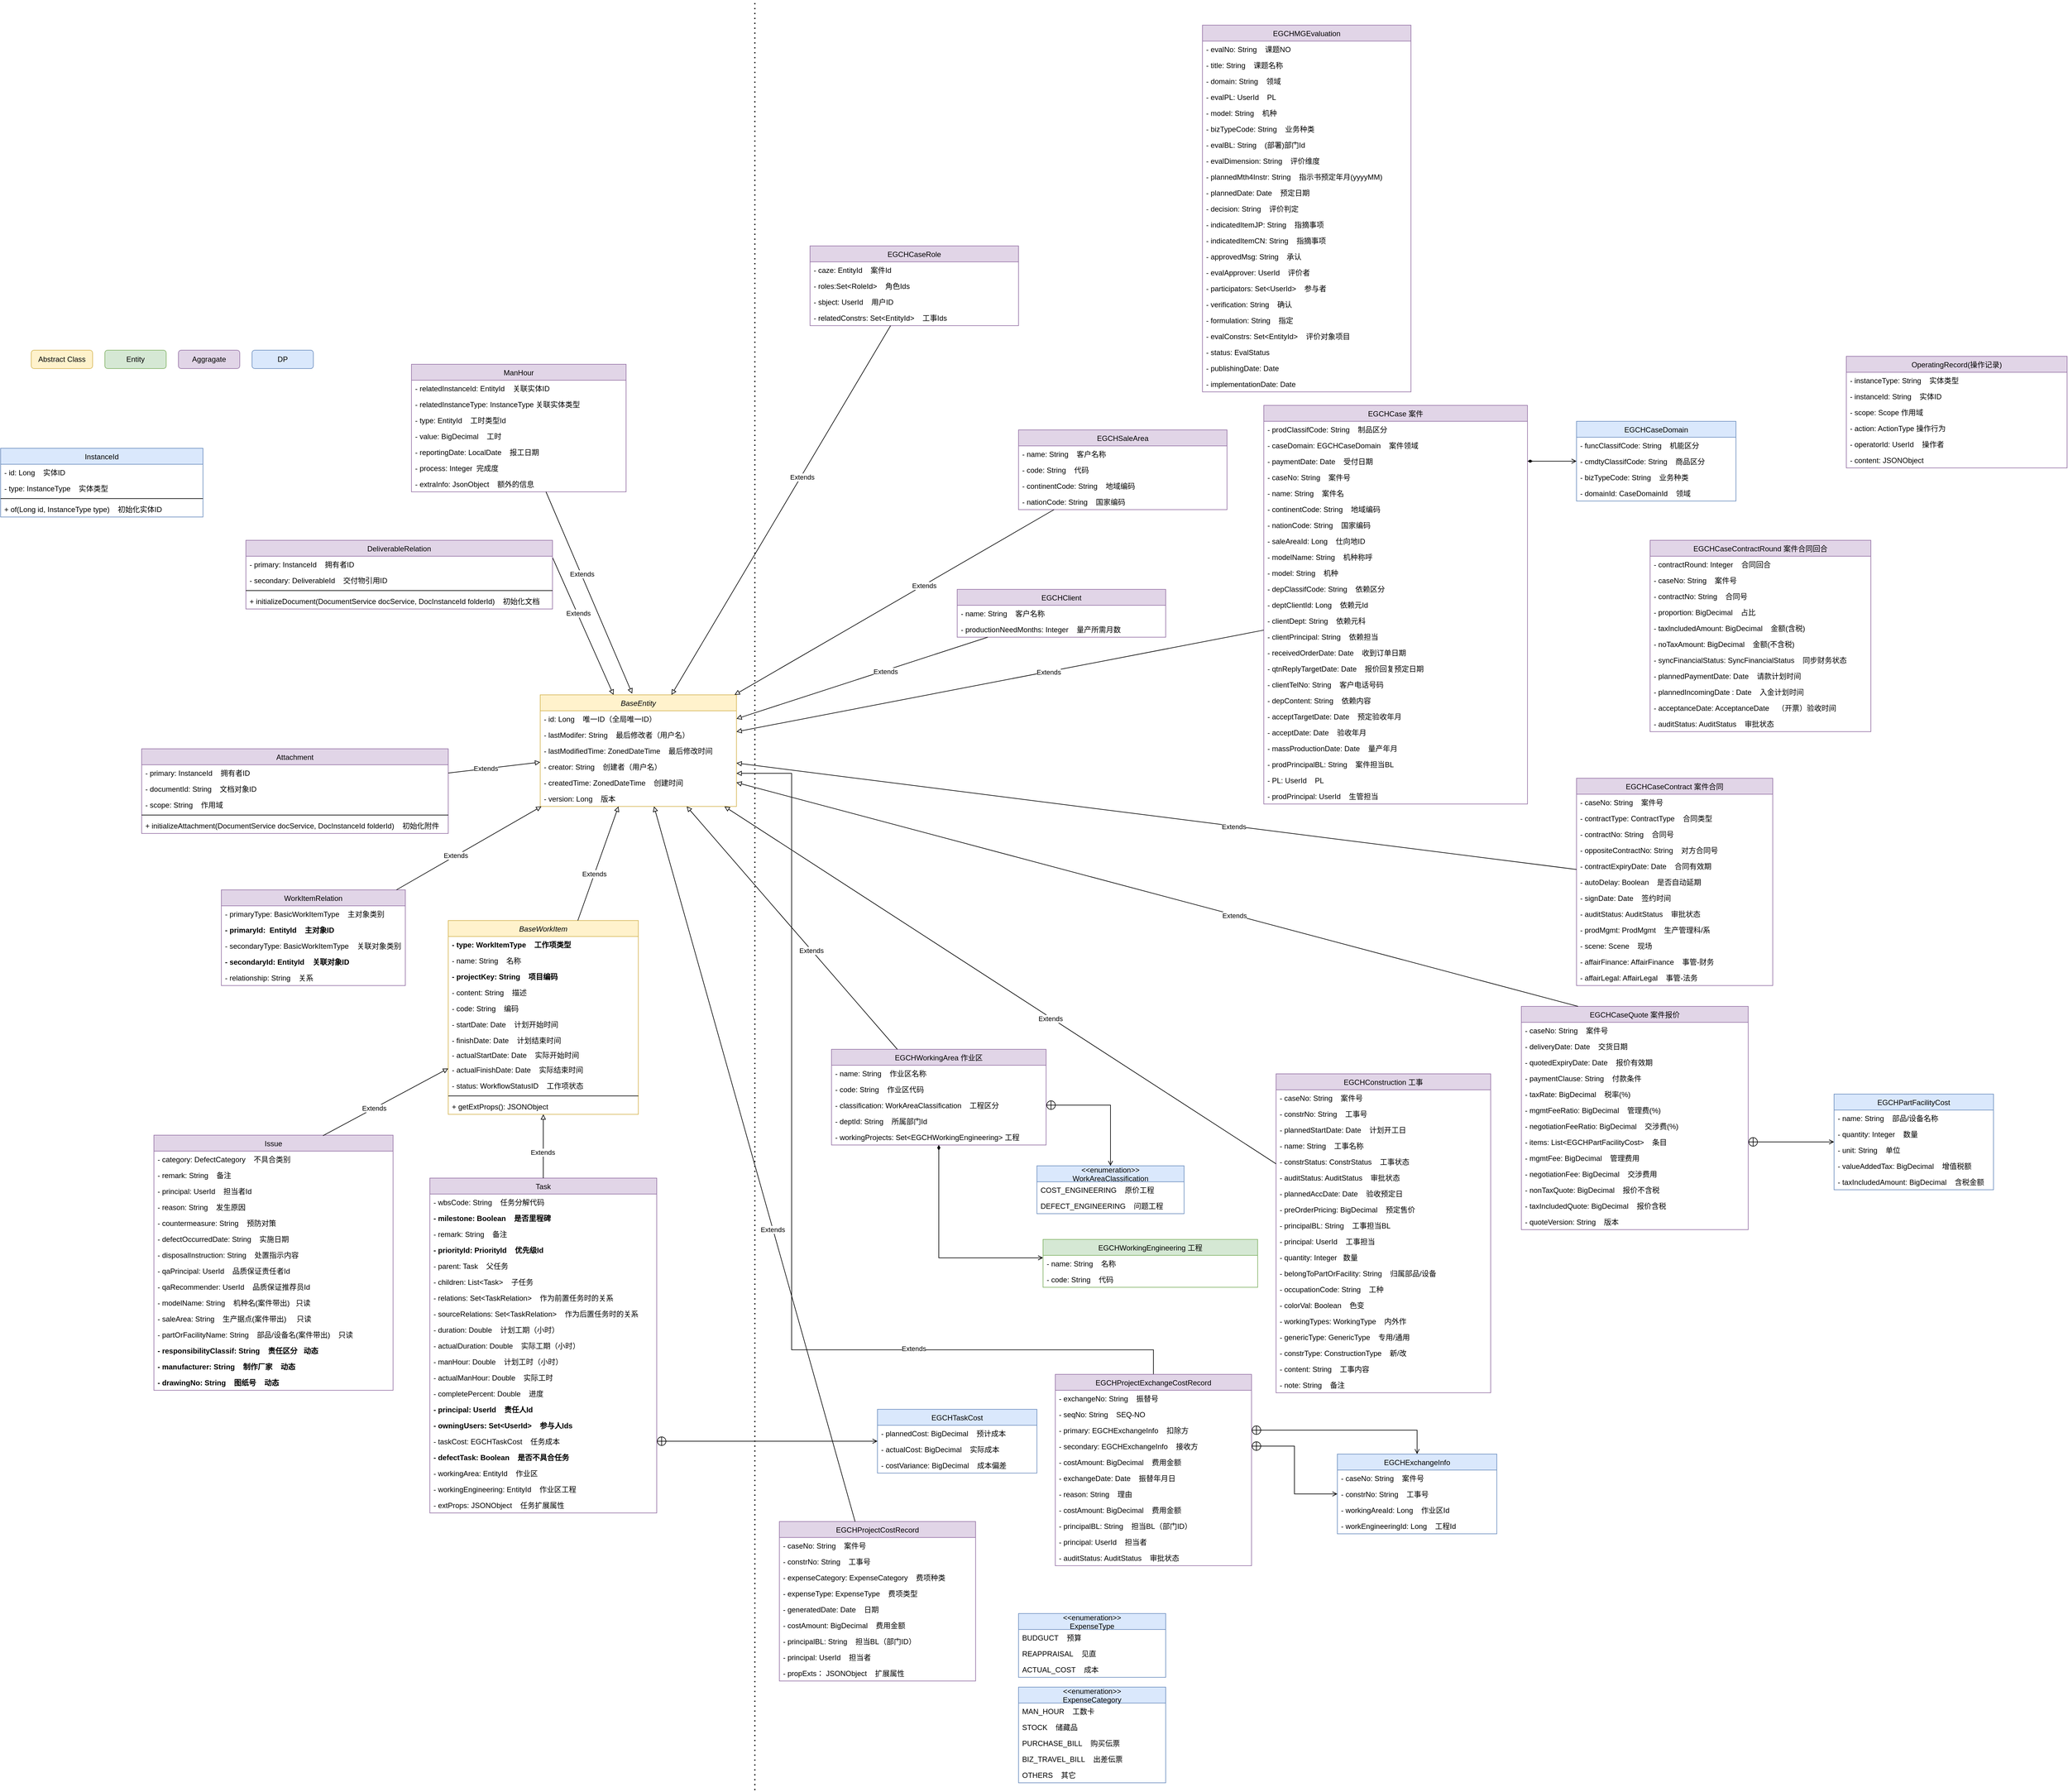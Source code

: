 <mxfile version="20.2.3" type="github">
  <diagram id="C1pqObuYRA7J3bohzl7f" name="Page-1">
    <mxGraphModel dx="9859" dy="3464" grid="1" gridSize="10" guides="1" tooltips="1" connect="1" arrows="1" fold="1" page="1" pageScale="1" pageWidth="3000" pageHeight="3000" math="0" shadow="0">
      <root>
        <mxCell id="0" />
        <mxCell id="1" parent="0" />
        <mxCell id="GxSKCjoKLXwjwlFbCsBX-8" value="Abstract Class" style="rounded=1;whiteSpace=wrap;html=1;fillColor=#fff2cc;strokeColor=#d6b656;" parent="1" vertex="1">
          <mxGeometry x="-7880" y="-2420" width="100" height="30" as="geometry" />
        </mxCell>
        <mxCell id="GxSKCjoKLXwjwlFbCsBX-9" value="Entity" style="rounded=1;whiteSpace=wrap;html=1;fillColor=#d5e8d4;strokeColor=#82b366;" parent="1" vertex="1">
          <mxGeometry x="-7760" y="-2420" width="100" height="30" as="geometry" />
        </mxCell>
        <mxCell id="GxSKCjoKLXwjwlFbCsBX-10" value="Aggragate" style="rounded=1;whiteSpace=wrap;html=1;fillColor=#e1d5e7;strokeColor=#9673a6;" parent="1" vertex="1">
          <mxGeometry x="-7640" y="-2420" width="100" height="30" as="geometry" />
        </mxCell>
        <mxCell id="GxSKCjoKLXwjwlFbCsBX-11" value="DP" style="rounded=1;whiteSpace=wrap;html=1;fillColor=#dae8fc;strokeColor=#6c8ebf;" parent="1" vertex="1">
          <mxGeometry x="-7520" y="-2420" width="100" height="30" as="geometry" />
        </mxCell>
        <mxCell id="GxSKCjoKLXwjwlFbCsBX-18" style="rounded=0;orthogonalLoop=1;jettySize=auto;html=1;exitX=1;exitY=0.25;exitDx=0;exitDy=0;endArrow=block;endFill=0;" parent="1" source="GxSKCjoKLXwjwlFbCsBX-14" target="GxSKCjoKLXwjwlFbCsBX-1" edge="1">
          <mxGeometry relative="1" as="geometry" />
        </mxCell>
        <mxCell id="GxSKCjoKLXwjwlFbCsBX-19" value="Extends" style="edgeLabel;html=1;align=center;verticalAlign=middle;resizable=0;points=[];" parent="GxSKCjoKLXwjwlFbCsBX-18" vertex="1" connectable="0">
          <mxGeometry x="-0.183" y="1" relative="1" as="geometry">
            <mxPoint as="offset" />
          </mxGeometry>
        </mxCell>
        <mxCell id="GxSKCjoKLXwjwlFbCsBX-14" value="DeliverableRelation" style="swimlane;fontStyle=0;childLayout=stackLayout;horizontal=1;startSize=26;fillColor=#e1d5e7;horizontalStack=0;resizeParent=1;resizeParentMax=0;resizeLast=0;collapsible=1;marginBottom=0;strokeColor=#9673a6;" parent="1" vertex="1">
          <mxGeometry x="-7530" y="-2110" width="500" height="112" as="geometry" />
        </mxCell>
        <mxCell id="GxSKCjoKLXwjwlFbCsBX-15" value="- primary: InstanceId    拥有者ID" style="text;strokeColor=none;fillColor=none;align=left;verticalAlign=top;spacingLeft=4;spacingRight=4;overflow=hidden;rotatable=0;points=[[0,0.5],[1,0.5]];portConstraint=eastwest;" parent="GxSKCjoKLXwjwlFbCsBX-14" vertex="1">
          <mxGeometry y="26" width="500" height="26" as="geometry" />
        </mxCell>
        <mxCell id="GxSKCjoKLXwjwlFbCsBX-16" value="- secondary: DeliverableId    交付物引用ID" style="text;strokeColor=none;fillColor=none;align=left;verticalAlign=top;spacingLeft=4;spacingRight=4;overflow=hidden;rotatable=0;points=[[0,0.5],[1,0.5]];portConstraint=eastwest;" parent="GxSKCjoKLXwjwlFbCsBX-14" vertex="1">
          <mxGeometry y="52" width="500" height="26" as="geometry" />
        </mxCell>
        <mxCell id="GxSKCjoKLXwjwlFbCsBX-20" value="" style="line;strokeWidth=1;fillColor=none;align=left;verticalAlign=middle;spacingTop=-1;spacingLeft=3;spacingRight=3;rotatable=0;labelPosition=right;points=[];portConstraint=eastwest;" parent="GxSKCjoKLXwjwlFbCsBX-14" vertex="1">
          <mxGeometry y="78" width="500" height="8" as="geometry" />
        </mxCell>
        <mxCell id="GxSKCjoKLXwjwlFbCsBX-21" value="+ initializeDocument(DocumentService docService, DocInstanceId folderId)    初始化文档" style="text;strokeColor=none;fillColor=none;align=left;verticalAlign=top;spacingLeft=4;spacingRight=4;overflow=hidden;rotatable=0;points=[[0,0.5],[1,0.5]];portConstraint=eastwest;" parent="GxSKCjoKLXwjwlFbCsBX-14" vertex="1">
          <mxGeometry y="86" width="500" height="26" as="geometry" />
        </mxCell>
        <mxCell id="GxSKCjoKLXwjwlFbCsBX-22" value="InstanceId" style="swimlane;fontStyle=0;childLayout=stackLayout;horizontal=1;startSize=26;fillColor=#dae8fc;horizontalStack=0;resizeParent=1;resizeParentMax=0;resizeLast=0;collapsible=1;marginBottom=0;strokeColor=#6c8ebf;" parent="1" vertex="1">
          <mxGeometry x="-7930" y="-2260" width="330" height="112" as="geometry" />
        </mxCell>
        <mxCell id="GxSKCjoKLXwjwlFbCsBX-23" value="- id: Long    实体ID" style="text;strokeColor=none;fillColor=none;align=left;verticalAlign=top;spacingLeft=4;spacingRight=4;overflow=hidden;rotatable=0;points=[[0,0.5],[1,0.5]];portConstraint=eastwest;" parent="GxSKCjoKLXwjwlFbCsBX-22" vertex="1">
          <mxGeometry y="26" width="330" height="26" as="geometry" />
        </mxCell>
        <mxCell id="GxSKCjoKLXwjwlFbCsBX-24" value="- type: InstanceType    实体类型" style="text;strokeColor=none;fillColor=none;align=left;verticalAlign=top;spacingLeft=4;spacingRight=4;overflow=hidden;rotatable=0;points=[[0,0.5],[1,0.5]];portConstraint=eastwest;" parent="GxSKCjoKLXwjwlFbCsBX-22" vertex="1">
          <mxGeometry y="52" width="330" height="26" as="geometry" />
        </mxCell>
        <mxCell id="GxSKCjoKLXwjwlFbCsBX-25" value="" style="line;strokeWidth=1;fillColor=none;align=left;verticalAlign=middle;spacingTop=-1;spacingLeft=3;spacingRight=3;rotatable=0;labelPosition=right;points=[];portConstraint=eastwest;" parent="GxSKCjoKLXwjwlFbCsBX-22" vertex="1">
          <mxGeometry y="78" width="330" height="8" as="geometry" />
        </mxCell>
        <mxCell id="GxSKCjoKLXwjwlFbCsBX-26" value="+ of(Long id, InstanceType type)    初始化实体ID" style="text;strokeColor=none;fillColor=none;align=left;verticalAlign=top;spacingLeft=4;spacingRight=4;overflow=hidden;rotatable=0;points=[[0,0.5],[1,0.5]];portConstraint=eastwest;" parent="GxSKCjoKLXwjwlFbCsBX-22" vertex="1">
          <mxGeometry y="86" width="330" height="26" as="geometry" />
        </mxCell>
        <mxCell id="GxSKCjoKLXwjwlFbCsBX-27" value="Attachment" style="swimlane;fontStyle=0;childLayout=stackLayout;horizontal=1;startSize=26;fillColor=#e1d5e7;horizontalStack=0;resizeParent=1;resizeParentMax=0;resizeLast=0;collapsible=1;marginBottom=0;strokeColor=#9673a6;" parent="1" vertex="1">
          <mxGeometry x="-7700" y="-1770" width="500" height="138" as="geometry" />
        </mxCell>
        <mxCell id="GxSKCjoKLXwjwlFbCsBX-28" value="- primary: InstanceId    拥有者ID" style="text;strokeColor=none;fillColor=none;align=left;verticalAlign=top;spacingLeft=4;spacingRight=4;overflow=hidden;rotatable=0;points=[[0,0.5],[1,0.5]];portConstraint=eastwest;" parent="GxSKCjoKLXwjwlFbCsBX-27" vertex="1">
          <mxGeometry y="26" width="500" height="26" as="geometry" />
        </mxCell>
        <mxCell id="GxSKCjoKLXwjwlFbCsBX-29" value="- documentId: String    文档对象ID" style="text;strokeColor=none;fillColor=none;align=left;verticalAlign=top;spacingLeft=4;spacingRight=4;overflow=hidden;rotatable=0;points=[[0,0.5],[1,0.5]];portConstraint=eastwest;" parent="GxSKCjoKLXwjwlFbCsBX-27" vertex="1">
          <mxGeometry y="52" width="500" height="26" as="geometry" />
        </mxCell>
        <mxCell id="GxSKCjoKLXwjwlFbCsBX-32" value="- scope: String    作用域" style="text;strokeColor=none;fillColor=none;align=left;verticalAlign=top;spacingLeft=4;spacingRight=4;overflow=hidden;rotatable=0;points=[[0,0.5],[1,0.5]];portConstraint=eastwest;" parent="GxSKCjoKLXwjwlFbCsBX-27" vertex="1">
          <mxGeometry y="78" width="500" height="26" as="geometry" />
        </mxCell>
        <mxCell id="GxSKCjoKLXwjwlFbCsBX-30" value="" style="line;strokeWidth=1;fillColor=none;align=left;verticalAlign=middle;spacingTop=-1;spacingLeft=3;spacingRight=3;rotatable=0;labelPosition=right;points=[];portConstraint=eastwest;" parent="GxSKCjoKLXwjwlFbCsBX-27" vertex="1">
          <mxGeometry y="104" width="500" height="8" as="geometry" />
        </mxCell>
        <mxCell id="GxSKCjoKLXwjwlFbCsBX-31" value="+ initializeAttachment(DocumentService docService, DocInstanceId folderId)    初始化附件" style="text;strokeColor=none;fillColor=none;align=left;verticalAlign=top;spacingLeft=4;spacingRight=4;overflow=hidden;rotatable=0;points=[[0,0.5],[1,0.5]];portConstraint=eastwest;" parent="GxSKCjoKLXwjwlFbCsBX-27" vertex="1">
          <mxGeometry y="112" width="500" height="26" as="geometry" />
        </mxCell>
        <mxCell id="GxSKCjoKLXwjwlFbCsBX-33" style="rounded=0;orthogonalLoop=1;jettySize=auto;html=1;endArrow=block;endFill=0;" parent="1" source="GxSKCjoKLXwjwlFbCsBX-27" target="GxSKCjoKLXwjwlFbCsBX-1" edge="1">
          <mxGeometry relative="1" as="geometry">
            <mxPoint x="-7080" y="-1960" as="sourcePoint" />
            <mxPoint x="-6880" y="-1869.444" as="targetPoint" />
          </mxGeometry>
        </mxCell>
        <mxCell id="GxSKCjoKLXwjwlFbCsBX-34" value="Extends" style="edgeLabel;html=1;align=center;verticalAlign=middle;resizable=0;points=[];" parent="GxSKCjoKLXwjwlFbCsBX-33" vertex="1" connectable="0">
          <mxGeometry x="-0.183" y="1" relative="1" as="geometry">
            <mxPoint as="offset" />
          </mxGeometry>
        </mxCell>
        <mxCell id="T1cl9DYxZVdn391FOhin-1" value="EGCHClient" style="swimlane;fontStyle=0;childLayout=stackLayout;horizontal=1;startSize=26;fillColor=#e1d5e7;horizontalStack=0;resizeParent=1;resizeParentMax=0;resizeLast=0;collapsible=1;marginBottom=0;strokeColor=#9673a6;" parent="1" vertex="1">
          <mxGeometry x="-6370" y="-2030" width="340" height="78" as="geometry" />
        </mxCell>
        <mxCell id="T1cl9DYxZVdn391FOhin-2" value="- name: String    客户名称" style="text;strokeColor=none;fillColor=none;align=left;verticalAlign=top;spacingLeft=4;spacingRight=4;overflow=hidden;rotatable=0;points=[[0,0.5],[1,0.5]];portConstraint=eastwest;" parent="T1cl9DYxZVdn391FOhin-1" vertex="1">
          <mxGeometry y="26" width="340" height="26" as="geometry" />
        </mxCell>
        <mxCell id="mGTa522xNCwmpT_wLKLB-1" value="- productionNeedMonths: Integer    量产所需月数" style="text;strokeColor=none;fillColor=none;align=left;verticalAlign=top;spacingLeft=4;spacingRight=4;overflow=hidden;rotatable=0;points=[[0,0.5],[1,0.5]];portConstraint=eastwest;" parent="T1cl9DYxZVdn391FOhin-1" vertex="1">
          <mxGeometry y="52" width="340" height="26" as="geometry" />
        </mxCell>
        <mxCell id="T1cl9DYxZVdn391FOhin-6" style="rounded=0;orthogonalLoop=1;jettySize=auto;html=1;endArrow=block;endFill=0;" parent="1" source="T1cl9DYxZVdn391FOhin-1" target="GxSKCjoKLXwjwlFbCsBX-1" edge="1">
          <mxGeometry relative="1" as="geometry">
            <mxPoint x="-7080" y="-1960" as="sourcePoint" />
            <mxPoint x="-6880" y="-1869.444" as="targetPoint" />
          </mxGeometry>
        </mxCell>
        <mxCell id="T1cl9DYxZVdn391FOhin-7" value="Extends" style="edgeLabel;html=1;align=center;verticalAlign=middle;resizable=0;points=[];" parent="T1cl9DYxZVdn391FOhin-6" vertex="1" connectable="0">
          <mxGeometry x="-0.183" y="1" relative="1" as="geometry">
            <mxPoint as="offset" />
          </mxGeometry>
        </mxCell>
        <mxCell id="T1cl9DYxZVdn391FOhin-21" value="" style="endArrow=none;dashed=1;html=1;dashPattern=1 3;strokeWidth=2;rounded=0;" parent="1" edge="1">
          <mxGeometry width="50" height="50" relative="1" as="geometry">
            <mxPoint x="-6700" y="-72" as="sourcePoint" />
            <mxPoint x="-6700" y="-2990" as="targetPoint" />
          </mxGeometry>
        </mxCell>
        <mxCell id="GxSKCjoKLXwjwlFbCsBX-1" value="BaseEntity" style="swimlane;fontStyle=2;childLayout=stackLayout;horizontal=1;startSize=26;fillColor=#fff2cc;horizontalStack=0;resizeParent=1;resizeParentMax=0;resizeLast=0;collapsible=1;marginBottom=0;strokeColor=#d6b656;" parent="1" vertex="1">
          <mxGeometry x="-7050" y="-1858" width="320" height="182" as="geometry" />
        </mxCell>
        <mxCell id="GxSKCjoKLXwjwlFbCsBX-7" value="- id: Long    唯一ID（全局唯一ID）" style="text;align=left;verticalAlign=top;spacingLeft=4;spacingRight=4;overflow=hidden;rotatable=0;points=[[0,0.5],[1,0.5]];portConstraint=eastwest;rounded=0;shadow=0;html=0;" parent="GxSKCjoKLXwjwlFbCsBX-1" vertex="1">
          <mxGeometry y="26" width="320" height="26" as="geometry" />
        </mxCell>
        <mxCell id="GxSKCjoKLXwjwlFbCsBX-2" value="- lastModifer: String    最后修改者（用户名）" style="text;align=left;verticalAlign=top;spacingLeft=4;spacingRight=4;overflow=hidden;rotatable=0;points=[[0,0.5],[1,0.5]];portConstraint=eastwest;rounded=0;shadow=0;html=0;" parent="GxSKCjoKLXwjwlFbCsBX-1" vertex="1">
          <mxGeometry y="52" width="320" height="26" as="geometry" />
        </mxCell>
        <mxCell id="GxSKCjoKLXwjwlFbCsBX-3" value="- lastModifiedTime: ZonedDateTime    最后修改时间" style="text;align=left;verticalAlign=top;spacingLeft=4;spacingRight=4;overflow=hidden;rotatable=0;points=[[0,0.5],[1,0.5]];portConstraint=eastwest;rounded=0;shadow=0;html=0;" parent="GxSKCjoKLXwjwlFbCsBX-1" vertex="1">
          <mxGeometry y="78" width="320" height="26" as="geometry" />
        </mxCell>
        <mxCell id="GxSKCjoKLXwjwlFbCsBX-4" value="- creator: String    创建者（用户名）" style="text;align=left;verticalAlign=top;spacingLeft=4;spacingRight=4;overflow=hidden;rotatable=0;points=[[0,0.5],[1,0.5]];portConstraint=eastwest;rounded=0;shadow=0;html=0;" parent="GxSKCjoKLXwjwlFbCsBX-1" vertex="1">
          <mxGeometry y="104" width="320" height="26" as="geometry" />
        </mxCell>
        <mxCell id="GxSKCjoKLXwjwlFbCsBX-5" value="- createdTime: ZonedDateTime    创建时间" style="text;align=left;verticalAlign=top;spacingLeft=4;spacingRight=4;overflow=hidden;rotatable=0;points=[[0,0.5],[1,0.5]];portConstraint=eastwest;rounded=0;shadow=0;html=0;" parent="GxSKCjoKLXwjwlFbCsBX-1" vertex="1">
          <mxGeometry y="130" width="320" height="26" as="geometry" />
        </mxCell>
        <mxCell id="GxSKCjoKLXwjwlFbCsBX-6" value="- version: Long    版本" style="text;align=left;verticalAlign=top;spacingLeft=4;spacingRight=4;overflow=hidden;rotatable=0;points=[[0,0.5],[1,0.5]];portConstraint=eastwest;" parent="GxSKCjoKLXwjwlFbCsBX-1" vertex="1">
          <mxGeometry y="156" width="320" height="26" as="geometry" />
        </mxCell>
        <mxCell id="T1cl9DYxZVdn391FOhin-22" value="EGCHConstruction 工事" style="swimlane;fontStyle=0;childLayout=stackLayout;horizontal=1;startSize=26;fillColor=#e1d5e7;horizontalStack=0;resizeParent=1;resizeParentMax=0;resizeLast=0;collapsible=1;marginBottom=0;strokeColor=#9673a6;" parent="1" vertex="1">
          <mxGeometry x="-5850" y="-1240" width="350" height="520" as="geometry" />
        </mxCell>
        <mxCell id="T1cl9DYxZVdn391FOhin-23" value="- caseNo: String    案件号" style="text;strokeColor=none;fillColor=none;align=left;verticalAlign=top;spacingLeft=4;spacingRight=4;overflow=hidden;rotatable=0;points=[[0,0.5],[1,0.5]];portConstraint=eastwest;" parent="T1cl9DYxZVdn391FOhin-22" vertex="1">
          <mxGeometry y="26" width="350" height="26" as="geometry" />
        </mxCell>
        <mxCell id="T1cl9DYxZVdn391FOhin-24" value="- constrNo: String    工事号" style="text;strokeColor=none;fillColor=none;align=left;verticalAlign=top;spacingLeft=4;spacingRight=4;overflow=hidden;rotatable=0;points=[[0,0.5],[1,0.5]];portConstraint=eastwest;" parent="T1cl9DYxZVdn391FOhin-22" vertex="1">
          <mxGeometry y="52" width="350" height="26" as="geometry" />
        </mxCell>
        <mxCell id="y_kkda3_Ay3TBaLJsm-H-7" value="- plannedStartDate: Date    计划开工日" style="text;strokeColor=none;fillColor=none;align=left;verticalAlign=top;spacingLeft=4;spacingRight=4;overflow=hidden;rotatable=0;points=[[0,0.5],[1,0.5]];portConstraint=eastwest;" parent="T1cl9DYxZVdn391FOhin-22" vertex="1">
          <mxGeometry y="78" width="350" height="26" as="geometry" />
        </mxCell>
        <mxCell id="T1cl9DYxZVdn391FOhin-26" value="- name: String    工事名称" style="text;strokeColor=none;fillColor=none;align=left;verticalAlign=top;spacingLeft=4;spacingRight=4;overflow=hidden;rotatable=0;points=[[0,0.5],[1,0.5]];portConstraint=eastwest;" parent="T1cl9DYxZVdn391FOhin-22" vertex="1">
          <mxGeometry y="104" width="350" height="26" as="geometry" />
        </mxCell>
        <mxCell id="b5ox0SlaFc0V9Cb4xuEo-10" value="- constrStatus: ConstrStatus    工事状态" style="text;strokeColor=none;fillColor=none;align=left;verticalAlign=top;spacingLeft=4;spacingRight=4;overflow=hidden;rotatable=0;points=[[0,0.5],[1,0.5]];portConstraint=eastwest;" parent="T1cl9DYxZVdn391FOhin-22" vertex="1">
          <mxGeometry y="130" width="350" height="26" as="geometry" />
        </mxCell>
        <mxCell id="8xNMmJOKRactul_jW2mR-3" value="- auditStatus: AuditStatus    审批状态" style="text;strokeColor=none;fillColor=none;align=left;verticalAlign=top;spacingLeft=4;spacingRight=4;overflow=hidden;rotatable=0;points=[[0,0.5],[1,0.5]];portConstraint=eastwest;" parent="T1cl9DYxZVdn391FOhin-22" vertex="1">
          <mxGeometry y="156" width="350" height="26" as="geometry" />
        </mxCell>
        <mxCell id="T1cl9DYxZVdn391FOhin-25" value="- plannedAccDate: Date    验收预定日" style="text;strokeColor=none;fillColor=none;align=left;verticalAlign=top;spacingLeft=4;spacingRight=4;overflow=hidden;rotatable=0;points=[[0,0.5],[1,0.5]];portConstraint=eastwest;" parent="T1cl9DYxZVdn391FOhin-22" vertex="1">
          <mxGeometry y="182" width="350" height="26" as="geometry" />
        </mxCell>
        <mxCell id="8xNMmJOKRactul_jW2mR-2" value="- preOrderPricing: BigDecimal    预定售价" style="text;strokeColor=none;fillColor=none;align=left;verticalAlign=top;spacingLeft=4;spacingRight=4;overflow=hidden;rotatable=0;points=[[0,0.5],[1,0.5]];portConstraint=eastwest;" parent="T1cl9DYxZVdn391FOhin-22" vertex="1">
          <mxGeometry y="208" width="350" height="26" as="geometry" />
        </mxCell>
        <mxCell id="T1cl9DYxZVdn391FOhin-28" value="- principalBL: String    工事担当BL" style="text;strokeColor=none;fillColor=none;align=left;verticalAlign=top;spacingLeft=4;spacingRight=4;overflow=hidden;rotatable=0;points=[[0,0.5],[1,0.5]];portConstraint=eastwest;" parent="T1cl9DYxZVdn391FOhin-22" vertex="1">
          <mxGeometry y="234" width="350" height="26" as="geometry" />
        </mxCell>
        <mxCell id="T1cl9DYxZVdn391FOhin-27" value="- principal: UserId    工事担当" style="text;strokeColor=none;fillColor=none;align=left;verticalAlign=top;spacingLeft=4;spacingRight=4;overflow=hidden;rotatable=0;points=[[0,0.5],[1,0.5]];portConstraint=eastwest;" parent="T1cl9DYxZVdn391FOhin-22" vertex="1">
          <mxGeometry y="260" width="350" height="26" as="geometry" />
        </mxCell>
        <mxCell id="T1cl9DYxZVdn391FOhin-29" value="- quantity: Integer   数量" style="text;strokeColor=none;fillColor=none;align=left;verticalAlign=top;spacingLeft=4;spacingRight=4;overflow=hidden;rotatable=0;points=[[0,0.5],[1,0.5]];portConstraint=eastwest;" parent="T1cl9DYxZVdn391FOhin-22" vertex="1">
          <mxGeometry y="286" width="350" height="26" as="geometry" />
        </mxCell>
        <mxCell id="yUw7qyCRAOKWVWcaEYbg-1" value="- belongToPartOrFacility: String    归属部品/设备" style="text;strokeColor=none;fillColor=none;align=left;verticalAlign=top;spacingLeft=4;spacingRight=4;overflow=hidden;rotatable=0;points=[[0,0.5],[1,0.5]];portConstraint=eastwest;" parent="T1cl9DYxZVdn391FOhin-22" vertex="1">
          <mxGeometry y="312" width="350" height="26" as="geometry" />
        </mxCell>
        <mxCell id="T1cl9DYxZVdn391FOhin-30" value="- occupationCode: String    工种" style="text;strokeColor=none;fillColor=none;align=left;verticalAlign=top;spacingLeft=4;spacingRight=4;overflow=hidden;rotatable=0;points=[[0,0.5],[1,0.5]];portConstraint=eastwest;" parent="T1cl9DYxZVdn391FOhin-22" vertex="1">
          <mxGeometry y="338" width="350" height="26" as="geometry" />
        </mxCell>
        <mxCell id="8xNMmJOKRactul_jW2mR-1" value="- colorVal: Boolean    色变" style="text;strokeColor=none;fillColor=none;align=left;verticalAlign=top;spacingLeft=4;spacingRight=4;overflow=hidden;rotatable=0;points=[[0,0.5],[1,0.5]];portConstraint=eastwest;" parent="T1cl9DYxZVdn391FOhin-22" vertex="1">
          <mxGeometry y="364" width="350" height="26" as="geometry" />
        </mxCell>
        <mxCell id="yUw7qyCRAOKWVWcaEYbg-2" value="- workingTypes: WorkingType    内外作" style="text;strokeColor=none;fillColor=none;align=left;verticalAlign=top;spacingLeft=4;spacingRight=4;overflow=hidden;rotatable=0;points=[[0,0.5],[1,0.5]];portConstraint=eastwest;" parent="T1cl9DYxZVdn391FOhin-22" vertex="1">
          <mxGeometry y="390" width="350" height="26" as="geometry" />
        </mxCell>
        <mxCell id="T1cl9DYxZVdn391FOhin-31" value="- genericType: GenericType    专用/通用" style="text;strokeColor=none;fillColor=none;align=left;verticalAlign=top;spacingLeft=4;spacingRight=4;overflow=hidden;rotatable=0;points=[[0,0.5],[1,0.5]];portConstraint=eastwest;" parent="T1cl9DYxZVdn391FOhin-22" vertex="1">
          <mxGeometry y="416" width="350" height="26" as="geometry" />
        </mxCell>
        <mxCell id="T1cl9DYxZVdn391FOhin-32" value="- constrType: ConstructionType    新/改" style="text;strokeColor=none;fillColor=none;align=left;verticalAlign=top;spacingLeft=4;spacingRight=4;overflow=hidden;rotatable=0;points=[[0,0.5],[1,0.5]];portConstraint=eastwest;" parent="T1cl9DYxZVdn391FOhin-22" vertex="1">
          <mxGeometry y="442" width="350" height="26" as="geometry" />
        </mxCell>
        <mxCell id="T1cl9DYxZVdn391FOhin-33" value="- content: String    工事内容" style="text;strokeColor=none;fillColor=none;align=left;verticalAlign=top;spacingLeft=4;spacingRight=4;overflow=hidden;rotatable=0;points=[[0,0.5],[1,0.5]];portConstraint=eastwest;" parent="T1cl9DYxZVdn391FOhin-22" vertex="1">
          <mxGeometry y="468" width="350" height="26" as="geometry" />
        </mxCell>
        <mxCell id="T1cl9DYxZVdn391FOhin-34" value="- note: String    备注" style="text;strokeColor=none;fillColor=none;align=left;verticalAlign=top;spacingLeft=4;spacingRight=4;overflow=hidden;rotatable=0;points=[[0,0.5],[1,0.5]];portConstraint=eastwest;" parent="T1cl9DYxZVdn391FOhin-22" vertex="1">
          <mxGeometry y="494" width="350" height="26" as="geometry" />
        </mxCell>
        <mxCell id="T1cl9DYxZVdn391FOhin-37" style="rounded=0;orthogonalLoop=1;jettySize=auto;html=1;endArrow=block;endFill=0;" parent="1" source="T1cl9DYxZVdn391FOhin-22" target="GxSKCjoKLXwjwlFbCsBX-1" edge="1">
          <mxGeometry relative="1" as="geometry">
            <mxPoint x="-6271.873" y="-2004" as="sourcePoint" />
            <mxPoint x="-6540" y="-1879.37" as="targetPoint" />
          </mxGeometry>
        </mxCell>
        <mxCell id="T1cl9DYxZVdn391FOhin-38" value="Extends" style="edgeLabel;html=1;align=center;verticalAlign=middle;resizable=0;points=[];" parent="T1cl9DYxZVdn391FOhin-37" vertex="1" connectable="0">
          <mxGeometry x="-0.183" y="1" relative="1" as="geometry">
            <mxPoint as="offset" />
          </mxGeometry>
        </mxCell>
        <mxCell id="T1cl9DYxZVdn391FOhin-39" value="EGCHCase 案件" style="swimlane;fontStyle=0;childLayout=stackLayout;horizontal=1;startSize=26;fillColor=#e1d5e7;horizontalStack=0;resizeParent=1;resizeParentMax=0;resizeLast=0;collapsible=1;marginBottom=0;strokeColor=#9673a6;" parent="1" vertex="1">
          <mxGeometry x="-5870" y="-2330" width="430" height="650" as="geometry" />
        </mxCell>
        <mxCell id="T1cl9DYxZVdn391FOhin-59" value="- prodClassifCode: String    制品区分" style="text;strokeColor=none;fillColor=none;align=left;verticalAlign=top;spacingLeft=4;spacingRight=4;overflow=hidden;rotatable=0;points=[[0,0.5],[1,0.5]];portConstraint=eastwest;" parent="T1cl9DYxZVdn391FOhin-39" vertex="1">
          <mxGeometry y="26" width="430" height="26" as="geometry" />
        </mxCell>
        <mxCell id="T1cl9DYxZVdn391FOhin-56" value="- caseDomain: EGCHCaseDomain    案件领域" style="text;strokeColor=none;fillColor=none;align=left;verticalAlign=top;spacingLeft=4;spacingRight=4;overflow=hidden;rotatable=0;points=[[0,0.5],[1,0.5]];portConstraint=eastwest;" parent="T1cl9DYxZVdn391FOhin-39" vertex="1">
          <mxGeometry y="52" width="430" height="26" as="geometry" />
        </mxCell>
        <mxCell id="T1cl9DYxZVdn391FOhin-67" value="- paymentDate: Date    受付日期" style="text;strokeColor=none;fillColor=none;align=left;verticalAlign=top;spacingLeft=4;spacingRight=4;overflow=hidden;rotatable=0;points=[[0,0.5],[1,0.5]];portConstraint=eastwest;" parent="T1cl9DYxZVdn391FOhin-39" vertex="1">
          <mxGeometry y="78" width="430" height="26" as="geometry" />
        </mxCell>
        <mxCell id="T1cl9DYxZVdn391FOhin-40" value="- caseNo: String    案件号" style="text;strokeColor=none;fillColor=none;align=left;verticalAlign=top;spacingLeft=4;spacingRight=4;overflow=hidden;rotatable=0;points=[[0,0.5],[1,0.5]];portConstraint=eastwest;" parent="T1cl9DYxZVdn391FOhin-39" vertex="1">
          <mxGeometry y="104" width="430" height="26" as="geometry" />
        </mxCell>
        <mxCell id="T1cl9DYxZVdn391FOhin-41" value="- name: String    案件名" style="text;strokeColor=none;fillColor=none;align=left;verticalAlign=top;spacingLeft=4;spacingRight=4;overflow=hidden;rotatable=0;points=[[0,0.5],[1,0.5]];portConstraint=eastwest;" parent="T1cl9DYxZVdn391FOhin-39" vertex="1">
          <mxGeometry y="130" width="430" height="26" as="geometry" />
        </mxCell>
        <mxCell id="T1cl9DYxZVdn391FOhin-17" value="- continentCode: String    地域编码" style="text;strokeColor=none;fillColor=none;align=left;verticalAlign=top;spacingLeft=4;spacingRight=4;overflow=hidden;rotatable=0;points=[[0,0.5],[1,0.5]];portConstraint=eastwest;" parent="T1cl9DYxZVdn391FOhin-39" vertex="1">
          <mxGeometry y="156" width="430" height="26" as="geometry" />
        </mxCell>
        <mxCell id="T1cl9DYxZVdn391FOhin-18" value="- nationCode: String    国家编码" style="text;strokeColor=none;fillColor=none;align=left;verticalAlign=top;spacingLeft=4;spacingRight=4;overflow=hidden;rotatable=0;points=[[0,0.5],[1,0.5]];portConstraint=eastwest;" parent="T1cl9DYxZVdn391FOhin-39" vertex="1">
          <mxGeometry y="182" width="430" height="26" as="geometry" />
        </mxCell>
        <mxCell id="mGTa522xNCwmpT_wLKLB-3" value="- saleAreaId: Long    仕向地ID" style="text;strokeColor=none;fillColor=none;align=left;verticalAlign=top;spacingLeft=4;spacingRight=4;overflow=hidden;rotatable=0;points=[[0,0.5],[1,0.5]];portConstraint=eastwest;" parent="T1cl9DYxZVdn391FOhin-39" vertex="1">
          <mxGeometry y="208" width="430" height="26" as="geometry" />
        </mxCell>
        <mxCell id="y_kkda3_Ay3TBaLJsm-H-2" value="- modelName: String    机种称呼" style="text;strokeColor=none;fillColor=none;align=left;verticalAlign=top;spacingLeft=4;spacingRight=4;overflow=hidden;rotatable=0;points=[[0,0.5],[1,0.5]];portConstraint=eastwest;" parent="T1cl9DYxZVdn391FOhin-39" vertex="1">
          <mxGeometry y="234" width="430" height="26" as="geometry" />
        </mxCell>
        <mxCell id="y_kkda3_Ay3TBaLJsm-H-1" value="- model: String    机种" style="text;strokeColor=none;fillColor=none;align=left;verticalAlign=top;spacingLeft=4;spacingRight=4;overflow=hidden;rotatable=0;points=[[0,0.5],[1,0.5]];portConstraint=eastwest;" parent="T1cl9DYxZVdn391FOhin-39" vertex="1">
          <mxGeometry y="260" width="430" height="26" as="geometry" />
        </mxCell>
        <mxCell id="T1cl9DYxZVdn391FOhin-69" value="- depClassifCode: String    依赖区分" style="text;strokeColor=none;fillColor=none;align=left;verticalAlign=top;spacingLeft=4;spacingRight=4;overflow=hidden;rotatable=0;points=[[0,0.5],[1,0.5]];portConstraint=eastwest;" parent="T1cl9DYxZVdn391FOhin-39" vertex="1">
          <mxGeometry y="286" width="430" height="26" as="geometry" />
        </mxCell>
        <mxCell id="T1cl9DYxZVdn391FOhin-42" value="- deptClientId: Long    依赖元Id" style="text;strokeColor=none;fillColor=none;align=left;verticalAlign=top;spacingLeft=4;spacingRight=4;overflow=hidden;rotatable=0;points=[[0,0.5],[1,0.5]];portConstraint=eastwest;" parent="T1cl9DYxZVdn391FOhin-39" vertex="1">
          <mxGeometry y="312" width="430" height="26" as="geometry" />
        </mxCell>
        <mxCell id="mGTa522xNCwmpT_wLKLB-4" value="- clientDept: String    依赖元科" style="text;strokeColor=none;fillColor=none;align=left;verticalAlign=top;spacingLeft=4;spacingRight=4;overflow=hidden;rotatable=0;points=[[0,0.5],[1,0.5]];portConstraint=eastwest;" parent="T1cl9DYxZVdn391FOhin-39" vertex="1">
          <mxGeometry y="338" width="430" height="26" as="geometry" />
        </mxCell>
        <mxCell id="mGTa522xNCwmpT_wLKLB-5" value="- clientPrincipal: String    依赖担当" style="text;strokeColor=none;fillColor=none;align=left;verticalAlign=top;spacingLeft=4;spacingRight=4;overflow=hidden;rotatable=0;points=[[0,0.5],[1,0.5]];portConstraint=eastwest;" parent="T1cl9DYxZVdn391FOhin-39" vertex="1">
          <mxGeometry y="364" width="430" height="26" as="geometry" />
        </mxCell>
        <mxCell id="b5ox0SlaFc0V9Cb4xuEo-4" value="- receivedOrderDate: Date    收到订单日期" style="text;strokeColor=none;fillColor=none;align=left;verticalAlign=top;spacingLeft=4;spacingRight=4;overflow=hidden;rotatable=0;points=[[0,0.5],[1,0.5]];portConstraint=eastwest;" parent="T1cl9DYxZVdn391FOhin-39" vertex="1">
          <mxGeometry y="390" width="430" height="26" as="geometry" />
        </mxCell>
        <mxCell id="b5ox0SlaFc0V9Cb4xuEo-5" value="- qtnReplyTargetDate: Date    报价回复预定日期" style="text;strokeColor=none;fillColor=none;align=left;verticalAlign=top;spacingLeft=4;spacingRight=4;overflow=hidden;rotatable=0;points=[[0,0.5],[1,0.5]];portConstraint=eastwest;" parent="T1cl9DYxZVdn391FOhin-39" vertex="1">
          <mxGeometry y="416" width="430" height="26" as="geometry" />
        </mxCell>
        <mxCell id="b5ox0SlaFc0V9Cb4xuEo-6" value="- clientTelNo: String    客户电话号码" style="text;strokeColor=none;fillColor=none;align=left;verticalAlign=top;spacingLeft=4;spacingRight=4;overflow=hidden;rotatable=0;points=[[0,0.5],[1,0.5]];portConstraint=eastwest;" parent="T1cl9DYxZVdn391FOhin-39" vertex="1">
          <mxGeometry y="442" width="430" height="26" as="geometry" />
        </mxCell>
        <mxCell id="b5ox0SlaFc0V9Cb4xuEo-7" value="- depContent: String    依赖内容" style="text;strokeColor=none;fillColor=none;align=left;verticalAlign=top;spacingLeft=4;spacingRight=4;overflow=hidden;rotatable=0;points=[[0,0.5],[1,0.5]];portConstraint=eastwest;" parent="T1cl9DYxZVdn391FOhin-39" vertex="1">
          <mxGeometry y="468" width="430" height="26" as="geometry" />
        </mxCell>
        <mxCell id="b5ox0SlaFc0V9Cb4xuEo-8" value="- acceptTargetDate: Date    预定验收年月" style="text;strokeColor=none;fillColor=none;align=left;verticalAlign=top;spacingLeft=4;spacingRight=4;overflow=hidden;rotatable=0;points=[[0,0.5],[1,0.5]];portConstraint=eastwest;" parent="T1cl9DYxZVdn391FOhin-39" vertex="1">
          <mxGeometry y="494" width="430" height="26" as="geometry" />
        </mxCell>
        <mxCell id="y_kkda3_Ay3TBaLJsm-H-4" value="- acceptDate: Date    验收年月" style="text;strokeColor=none;fillColor=none;align=left;verticalAlign=top;spacingLeft=4;spacingRight=4;overflow=hidden;rotatable=0;points=[[0,0.5],[1,0.5]];portConstraint=eastwest;" parent="T1cl9DYxZVdn391FOhin-39" vertex="1">
          <mxGeometry y="520" width="430" height="26" as="geometry" />
        </mxCell>
        <mxCell id="y_kkda3_Ay3TBaLJsm-H-5" value="- massProductionDate: Date    量产年月" style="text;strokeColor=none;fillColor=none;align=left;verticalAlign=top;spacingLeft=4;spacingRight=4;overflow=hidden;rotatable=0;points=[[0,0.5],[1,0.5]];portConstraint=eastwest;" parent="T1cl9DYxZVdn391FOhin-39" vertex="1">
          <mxGeometry y="546" width="430" height="26" as="geometry" />
        </mxCell>
        <mxCell id="y_kkda3_Ay3TBaLJsm-H-3" value="- prodPrincipalBL: String    案件担当BL" style="text;strokeColor=none;fillColor=none;align=left;verticalAlign=top;spacingLeft=4;spacingRight=4;overflow=hidden;rotatable=0;points=[[0,0.5],[1,0.5]];portConstraint=eastwest;" parent="T1cl9DYxZVdn391FOhin-39" vertex="1">
          <mxGeometry y="572" width="430" height="26" as="geometry" />
        </mxCell>
        <mxCell id="y_kkda3_Ay3TBaLJsm-H-6" value="- PL: UserId    PL" style="text;strokeColor=none;fillColor=none;align=left;verticalAlign=top;spacingLeft=4;spacingRight=4;overflow=hidden;rotatable=0;points=[[0,0.5],[1,0.5]];portConstraint=eastwest;" parent="T1cl9DYxZVdn391FOhin-39" vertex="1">
          <mxGeometry y="598" width="430" height="26" as="geometry" />
        </mxCell>
        <mxCell id="b5ox0SlaFc0V9Cb4xuEo-9" value="- prodPrincipal: UserId    生管担当" style="text;strokeColor=none;fillColor=none;align=left;verticalAlign=top;spacingLeft=4;spacingRight=4;overflow=hidden;rotatable=0;points=[[0,0.5],[1,0.5]];portConstraint=eastwest;" parent="T1cl9DYxZVdn391FOhin-39" vertex="1">
          <mxGeometry y="624" width="430" height="26" as="geometry" />
        </mxCell>
        <mxCell id="T1cl9DYxZVdn391FOhin-54" style="rounded=0;orthogonalLoop=1;jettySize=auto;html=1;endArrow=block;endFill=0;" parent="1" source="T1cl9DYxZVdn391FOhin-39" target="GxSKCjoKLXwjwlFbCsBX-1" edge="1">
          <mxGeometry relative="1" as="geometry">
            <mxPoint x="-6271.873" y="-2004" as="sourcePoint" />
            <mxPoint x="-6540" y="-1879.37" as="targetPoint" />
          </mxGeometry>
        </mxCell>
        <mxCell id="T1cl9DYxZVdn391FOhin-55" value="Extends" style="edgeLabel;html=1;align=center;verticalAlign=middle;resizable=0;points=[];" parent="T1cl9DYxZVdn391FOhin-54" vertex="1" connectable="0">
          <mxGeometry x="-0.183" y="1" relative="1" as="geometry">
            <mxPoint as="offset" />
          </mxGeometry>
        </mxCell>
        <mxCell id="T1cl9DYxZVdn391FOhin-58" value="EGCHCaseDomain" style="swimlane;fontStyle=0;childLayout=stackLayout;horizontal=1;startSize=26;fillColor=#dae8fc;horizontalStack=0;resizeParent=1;resizeParentMax=0;resizeLast=0;collapsible=1;marginBottom=0;strokeColor=#6c8ebf;" parent="1" vertex="1">
          <mxGeometry x="-5360" y="-2304" width="260" height="130" as="geometry" />
        </mxCell>
        <mxCell id="T1cl9DYxZVdn391FOhin-64" value="- funcClassifCode: String    机能区分" style="text;strokeColor=none;fillColor=none;align=left;verticalAlign=top;spacingLeft=4;spacingRight=4;overflow=hidden;rotatable=0;points=[[0,0.5],[1,0.5]];portConstraint=eastwest;" parent="T1cl9DYxZVdn391FOhin-58" vertex="1">
          <mxGeometry y="26" width="260" height="26" as="geometry" />
        </mxCell>
        <mxCell id="T1cl9DYxZVdn391FOhin-65" value="- cmdtyClassifCode: String    商品区分" style="text;strokeColor=none;fillColor=none;align=left;verticalAlign=top;spacingLeft=4;spacingRight=4;overflow=hidden;rotatable=0;points=[[0,0.5],[1,0.5]];portConstraint=eastwest;" parent="T1cl9DYxZVdn391FOhin-58" vertex="1">
          <mxGeometry y="52" width="260" height="26" as="geometry" />
        </mxCell>
        <mxCell id="T1cl9DYxZVdn391FOhin-66" value="- bizTypeCode: String    业务种类" style="text;strokeColor=none;fillColor=none;align=left;verticalAlign=top;spacingLeft=4;spacingRight=4;overflow=hidden;rotatable=0;points=[[0,0.5],[1,0.5]];portConstraint=eastwest;" parent="T1cl9DYxZVdn391FOhin-58" vertex="1">
          <mxGeometry y="78" width="260" height="26" as="geometry" />
        </mxCell>
        <mxCell id="T1cl9DYxZVdn391FOhin-57" value="- domainId: CaseDomainId    领域" style="text;strokeColor=none;fillColor=none;align=left;verticalAlign=top;spacingLeft=4;spacingRight=4;overflow=hidden;rotatable=0;points=[[0,0.5],[1,0.5]];portConstraint=eastwest;" parent="T1cl9DYxZVdn391FOhin-58" vertex="1">
          <mxGeometry y="104" width="260" height="26" as="geometry" />
        </mxCell>
        <mxCell id="b5ox0SlaFc0V9Cb4xuEo-1" style="edgeStyle=orthogonalEdgeStyle;rounded=0;orthogonalLoop=1;jettySize=auto;html=1;startArrow=diamondThin;startFill=1;endArrow=open;endFill=0;" parent="1" source="T1cl9DYxZVdn391FOhin-67" target="T1cl9DYxZVdn391FOhin-58" edge="1">
          <mxGeometry relative="1" as="geometry">
            <Array as="points" />
          </mxGeometry>
        </mxCell>
        <mxCell id="GLM6A3cR7_lc0yM1_VjN-1" value="EGCHSaleArea" style="swimlane;fontStyle=0;childLayout=stackLayout;horizontal=1;startSize=26;fillColor=#e1d5e7;horizontalStack=0;resizeParent=1;resizeParentMax=0;resizeLast=0;collapsible=1;marginBottom=0;strokeColor=#9673a6;" parent="1" vertex="1">
          <mxGeometry x="-6270" y="-2290" width="340" height="130" as="geometry" />
        </mxCell>
        <mxCell id="GLM6A3cR7_lc0yM1_VjN-2" value="- name: String    客户名称" style="text;strokeColor=none;fillColor=none;align=left;verticalAlign=top;spacingLeft=4;spacingRight=4;overflow=hidden;rotatable=0;points=[[0,0.5],[1,0.5]];portConstraint=eastwest;" parent="GLM6A3cR7_lc0yM1_VjN-1" vertex="1">
          <mxGeometry y="26" width="340" height="26" as="geometry" />
        </mxCell>
        <mxCell id="GLM6A3cR7_lc0yM1_VjN-3" value="- code: String    代码" style="text;strokeColor=none;fillColor=none;align=left;verticalAlign=top;spacingLeft=4;spacingRight=4;overflow=hidden;rotatable=0;points=[[0,0.5],[1,0.5]];portConstraint=eastwest;" parent="GLM6A3cR7_lc0yM1_VjN-1" vertex="1">
          <mxGeometry y="52" width="340" height="26" as="geometry" />
        </mxCell>
        <mxCell id="GLM6A3cR7_lc0yM1_VjN-6" value="- continentCode: String    地域编码" style="text;strokeColor=none;fillColor=none;align=left;verticalAlign=top;spacingLeft=4;spacingRight=4;overflow=hidden;rotatable=0;points=[[0,0.5],[1,0.5]];portConstraint=eastwest;" parent="GLM6A3cR7_lc0yM1_VjN-1" vertex="1">
          <mxGeometry y="78" width="340" height="26" as="geometry" />
        </mxCell>
        <mxCell id="GLM6A3cR7_lc0yM1_VjN-7" value="- nationCode: String    国家编码" style="text;strokeColor=none;fillColor=none;align=left;verticalAlign=top;spacingLeft=4;spacingRight=4;overflow=hidden;rotatable=0;points=[[0,0.5],[1,0.5]];portConstraint=eastwest;" parent="GLM6A3cR7_lc0yM1_VjN-1" vertex="1">
          <mxGeometry y="104" width="340" height="26" as="geometry" />
        </mxCell>
        <mxCell id="GLM6A3cR7_lc0yM1_VjN-8" style="rounded=0;orthogonalLoop=1;jettySize=auto;html=1;endArrow=block;endFill=0;" parent="1" source="GLM6A3cR7_lc0yM1_VjN-1" target="GxSKCjoKLXwjwlFbCsBX-1" edge="1">
          <mxGeometry relative="1" as="geometry">
            <mxPoint x="-6561.165" y="-2018" as="sourcePoint" />
            <mxPoint x="-6768.835" y="-1848" as="targetPoint" />
          </mxGeometry>
        </mxCell>
        <mxCell id="GLM6A3cR7_lc0yM1_VjN-9" value="Extends" style="edgeLabel;html=1;align=center;verticalAlign=middle;resizable=0;points=[];" parent="GLM6A3cR7_lc0yM1_VjN-8" vertex="1" connectable="0">
          <mxGeometry x="-0.183" y="1" relative="1" as="geometry">
            <mxPoint as="offset" />
          </mxGeometry>
        </mxCell>
        <mxCell id="GLM6A3cR7_lc0yM1_VjN-10" value="EGCHWorkingArea 作业区" style="swimlane;fontStyle=0;childLayout=stackLayout;horizontal=1;startSize=26;fillColor=#e1d5e7;horizontalStack=0;resizeParent=1;resizeParentMax=0;resizeLast=0;collapsible=1;marginBottom=0;strokeColor=#9673a6;" parent="1" vertex="1">
          <mxGeometry x="-6575" y="-1280" width="350" height="156" as="geometry" />
        </mxCell>
        <mxCell id="GLM6A3cR7_lc0yM1_VjN-11" value="- name: String    作业区名称" style="text;strokeColor=none;fillColor=none;align=left;verticalAlign=top;spacingLeft=4;spacingRight=4;overflow=hidden;rotatable=0;points=[[0,0.5],[1,0.5]];portConstraint=eastwest;" parent="GLM6A3cR7_lc0yM1_VjN-10" vertex="1">
          <mxGeometry y="26" width="350" height="26" as="geometry" />
        </mxCell>
        <mxCell id="GLM6A3cR7_lc0yM1_VjN-27" value="- code: String    作业区代码" style="text;strokeColor=none;fillColor=none;align=left;verticalAlign=top;spacingLeft=4;spacingRight=4;overflow=hidden;rotatable=0;points=[[0,0.5],[1,0.5]];portConstraint=eastwest;" parent="GLM6A3cR7_lc0yM1_VjN-10" vertex="1">
          <mxGeometry y="52" width="350" height="26" as="geometry" />
        </mxCell>
        <mxCell id="GLM6A3cR7_lc0yM1_VjN-28" value="- classification: WorkAreaClassification    工程区分" style="text;strokeColor=none;fillColor=none;align=left;verticalAlign=top;spacingLeft=4;spacingRight=4;overflow=hidden;rotatable=0;points=[[0,0.5],[1,0.5]];portConstraint=eastwest;" parent="GLM6A3cR7_lc0yM1_VjN-10" vertex="1">
          <mxGeometry y="78" width="350" height="26" as="geometry" />
        </mxCell>
        <mxCell id="GLM6A3cR7_lc0yM1_VjN-36" value="- deptId: String    所属部门Id" style="text;strokeColor=none;fillColor=none;align=left;verticalAlign=top;spacingLeft=4;spacingRight=4;overflow=hidden;rotatable=0;points=[[0,0.5],[1,0.5]];portConstraint=eastwest;" parent="GLM6A3cR7_lc0yM1_VjN-10" vertex="1">
          <mxGeometry y="104" width="350" height="26" as="geometry" />
        </mxCell>
        <mxCell id="GLM6A3cR7_lc0yM1_VjN-37" value="- workingProjects: Set&lt;EGCHWorkingEngineering&gt; 工程" style="text;strokeColor=none;fillColor=none;align=left;verticalAlign=top;spacingLeft=4;spacingRight=4;overflow=hidden;rotatable=0;points=[[0,0.5],[1,0.5]];portConstraint=eastwest;" parent="GLM6A3cR7_lc0yM1_VjN-10" vertex="1">
          <mxGeometry y="130" width="350" height="26" as="geometry" />
        </mxCell>
        <mxCell id="GLM6A3cR7_lc0yM1_VjN-38" style="edgeStyle=orthogonalEdgeStyle;rounded=0;orthogonalLoop=1;jettySize=auto;html=1;endArrow=diamondThin;endFill=1;startArrow=open;startFill=0;" parent="1" source="GLM6A3cR7_lc0yM1_VjN-31" target="GLM6A3cR7_lc0yM1_VjN-10" edge="1">
          <mxGeometry relative="1" as="geometry">
            <Array as="points">
              <mxPoint x="-6400" y="-940" />
            </Array>
          </mxGeometry>
        </mxCell>
        <mxCell id="GLM6A3cR7_lc0yM1_VjN-31" value="EGCHWorkingEngineering 工程" style="swimlane;fontStyle=0;childLayout=stackLayout;horizontal=1;startSize=26;fillColor=#d5e8d4;horizontalStack=0;resizeParent=1;resizeParentMax=0;resizeLast=0;collapsible=1;marginBottom=0;strokeColor=#82b366;" parent="1" vertex="1">
          <mxGeometry x="-6230" y="-970" width="350" height="78" as="geometry" />
        </mxCell>
        <mxCell id="GLM6A3cR7_lc0yM1_VjN-32" value="- name: String    名称" style="text;strokeColor=none;fillColor=none;align=left;verticalAlign=top;spacingLeft=4;spacingRight=4;overflow=hidden;rotatable=0;points=[[0,0.5],[1,0.5]];portConstraint=eastwest;" parent="GLM6A3cR7_lc0yM1_VjN-31" vertex="1">
          <mxGeometry y="26" width="350" height="26" as="geometry" />
        </mxCell>
        <mxCell id="GLM6A3cR7_lc0yM1_VjN-33" value="- code: String    代码" style="text;strokeColor=none;fillColor=none;align=left;verticalAlign=top;spacingLeft=4;spacingRight=4;overflow=hidden;rotatable=0;points=[[0,0.5],[1,0.5]];portConstraint=eastwest;" parent="GLM6A3cR7_lc0yM1_VjN-31" vertex="1">
          <mxGeometry y="52" width="350" height="26" as="geometry" />
        </mxCell>
        <mxCell id="GLM6A3cR7_lc0yM1_VjN-39" style="rounded=0;orthogonalLoop=1;jettySize=auto;html=1;endArrow=block;endFill=0;" parent="1" source="GLM6A3cR7_lc0yM1_VjN-10" target="GxSKCjoKLXwjwlFbCsBX-1" edge="1">
          <mxGeometry relative="1" as="geometry">
            <mxPoint x="-6610" y="-1515.517" as="sourcePoint" />
            <mxPoint x="-6778.254" y="-1666" as="targetPoint" />
          </mxGeometry>
        </mxCell>
        <mxCell id="GLM6A3cR7_lc0yM1_VjN-40" value="Extends" style="edgeLabel;html=1;align=center;verticalAlign=middle;resizable=0;points=[];" parent="GLM6A3cR7_lc0yM1_VjN-39" vertex="1" connectable="0">
          <mxGeometry x="-0.183" y="1" relative="1" as="geometry">
            <mxPoint as="offset" />
          </mxGeometry>
        </mxCell>
        <mxCell id="qBLD1s6twBJvVPmJfgXp-1" value="&lt;&lt;enumeration&gt;&gt;&#xa;WorkAreaClassification" style="swimlane;fontStyle=0;childLayout=stackLayout;horizontal=1;startSize=26;fillColor=#dae8fc;horizontalStack=0;resizeParent=1;resizeParentMax=0;resizeLast=0;collapsible=1;marginBottom=0;strokeColor=#6c8ebf;" parent="1" vertex="1">
          <mxGeometry x="-6240" y="-1090" width="240" height="78" as="geometry" />
        </mxCell>
        <mxCell id="qBLD1s6twBJvVPmJfgXp-2" value="COST_ENGINEERING    原价工程" style="text;strokeColor=none;fillColor=none;align=left;verticalAlign=top;spacingLeft=4;spacingRight=4;overflow=hidden;rotatable=0;points=[[0,0.5],[1,0.5]];portConstraint=eastwest;" parent="qBLD1s6twBJvVPmJfgXp-1" vertex="1">
          <mxGeometry y="26" width="240" height="26" as="geometry" />
        </mxCell>
        <mxCell id="qBLD1s6twBJvVPmJfgXp-3" value="DEFECT_ENGINEERING    问题工程" style="text;strokeColor=none;fillColor=none;align=left;verticalAlign=top;spacingLeft=4;spacingRight=4;overflow=hidden;rotatable=0;points=[[0,0.5],[1,0.5]];portConstraint=eastwest;" parent="qBLD1s6twBJvVPmJfgXp-1" vertex="1">
          <mxGeometry y="52" width="240" height="26" as="geometry" />
        </mxCell>
        <mxCell id="qBLD1s6twBJvVPmJfgXp-4" style="edgeStyle=orthogonalEdgeStyle;rounded=0;orthogonalLoop=1;jettySize=auto;html=1;exitX=1;exitY=0.5;exitDx=0;exitDy=0;startArrow=circlePlus;startFill=0;endArrow=open;endFill=0;" parent="1" source="GLM6A3cR7_lc0yM1_VjN-28" target="qBLD1s6twBJvVPmJfgXp-1" edge="1">
          <mxGeometry relative="1" as="geometry" />
        </mxCell>
        <mxCell id="op4yEBKry6xdWnr9ySDZ-1" value="BaseWorkItem" style="swimlane;fontStyle=2;align=center;verticalAlign=top;childLayout=stackLayout;horizontal=1;startSize=26;horizontalStack=0;resizeParent=1;resizeParentMax=0;resizeLast=0;collapsible=1;marginBottom=0;fillColor=#fff2cc;strokeColor=#d6b656;" parent="1" vertex="1">
          <mxGeometry x="-7200" y="-1490" width="310" height="316" as="geometry" />
        </mxCell>
        <mxCell id="op4yEBKry6xdWnr9ySDZ-2" value="- type: WorkItemType    工作项类型" style="text;strokeColor=none;fillColor=none;align=left;verticalAlign=top;spacingLeft=4;spacingRight=4;overflow=hidden;rotatable=0;points=[[0,0.5],[1,0.5]];portConstraint=eastwest;fontStyle=1" parent="op4yEBKry6xdWnr9ySDZ-1" vertex="1">
          <mxGeometry y="26" width="310" height="26" as="geometry" />
        </mxCell>
        <mxCell id="op4yEBKry6xdWnr9ySDZ-3" value="- name: String    名称" style="text;strokeColor=none;fillColor=none;align=left;verticalAlign=top;spacingLeft=4;spacingRight=4;overflow=hidden;rotatable=0;points=[[0,0.5],[1,0.5]];portConstraint=eastwest;" parent="op4yEBKry6xdWnr9ySDZ-1" vertex="1">
          <mxGeometry y="52" width="310" height="26" as="geometry" />
        </mxCell>
        <mxCell id="op4yEBKry6xdWnr9ySDZ-6" value="- projectKey: String    项目编码" style="text;strokeColor=none;fillColor=none;align=left;verticalAlign=top;spacingLeft=4;spacingRight=4;overflow=hidden;rotatable=0;points=[[0,0.5],[1,0.5]];portConstraint=eastwest;fontStyle=1" parent="op4yEBKry6xdWnr9ySDZ-1" vertex="1">
          <mxGeometry y="78" width="310" height="26" as="geometry" />
        </mxCell>
        <mxCell id="op4yEBKry6xdWnr9ySDZ-4" value="- content: String    描述" style="text;strokeColor=none;fillColor=none;align=left;verticalAlign=top;spacingLeft=4;spacingRight=4;overflow=hidden;rotatable=0;points=[[0,0.5],[1,0.5]];portConstraint=eastwest;" parent="op4yEBKry6xdWnr9ySDZ-1" vertex="1">
          <mxGeometry y="104" width="310" height="26" as="geometry" />
        </mxCell>
        <mxCell id="op4yEBKry6xdWnr9ySDZ-5" value="- code: String    编码" style="text;strokeColor=none;fillColor=none;align=left;verticalAlign=top;spacingLeft=4;spacingRight=4;overflow=hidden;rotatable=0;points=[[0,0.5],[1,0.5]];portConstraint=eastwest;" parent="op4yEBKry6xdWnr9ySDZ-1" vertex="1">
          <mxGeometry y="130" width="310" height="26" as="geometry" />
        </mxCell>
        <mxCell id="op4yEBKry6xdWnr9ySDZ-7" value="- startDate: Date    计划开始时间" style="text;strokeColor=none;fillColor=none;align=left;verticalAlign=top;spacingLeft=4;spacingRight=4;overflow=hidden;rotatable=0;points=[[0,0.5],[1,0.5]];portConstraint=eastwest;" parent="op4yEBKry6xdWnr9ySDZ-1" vertex="1">
          <mxGeometry y="156" width="310" height="26" as="geometry" />
        </mxCell>
        <mxCell id="op4yEBKry6xdWnr9ySDZ-8" value="- finishDate: Date    计划结束时间" style="text;strokeColor=none;fillColor=none;align=left;verticalAlign=top;spacingLeft=4;spacingRight=4;overflow=hidden;rotatable=0;points=[[0,0.5],[1,0.5]];portConstraint=eastwest;" parent="op4yEBKry6xdWnr9ySDZ-1" vertex="1">
          <mxGeometry y="182" width="310" height="24" as="geometry" />
        </mxCell>
        <mxCell id="op4yEBKry6xdWnr9ySDZ-9" value="- actualStartDate: Date    实际开始时间" style="text;strokeColor=none;fillColor=none;align=left;verticalAlign=top;spacingLeft=4;spacingRight=4;overflow=hidden;rotatable=0;points=[[0,0.5],[1,0.5]];portConstraint=eastwest;" parent="op4yEBKry6xdWnr9ySDZ-1" vertex="1">
          <mxGeometry y="206" width="310" height="24" as="geometry" />
        </mxCell>
        <mxCell id="op4yEBKry6xdWnr9ySDZ-10" value="- actualFinishDate: Date    实际结束时间" style="text;strokeColor=none;fillColor=none;align=left;verticalAlign=top;spacingLeft=4;spacingRight=4;overflow=hidden;rotatable=0;points=[[0,0.5],[1,0.5]];portConstraint=eastwest;" parent="op4yEBKry6xdWnr9ySDZ-1" vertex="1">
          <mxGeometry y="230" width="310" height="26" as="geometry" />
        </mxCell>
        <mxCell id="op4yEBKry6xdWnr9ySDZ-11" value="- status: WorkflowStatusID    工作项状态" style="text;strokeColor=none;fillColor=none;align=left;verticalAlign=top;spacingLeft=4;spacingRight=4;overflow=hidden;rotatable=0;points=[[0,0.5],[1,0.5]];portConstraint=eastwest;fontStyle=0" parent="op4yEBKry6xdWnr9ySDZ-1" vertex="1">
          <mxGeometry y="256" width="310" height="26" as="geometry" />
        </mxCell>
        <mxCell id="op4yEBKry6xdWnr9ySDZ-12" value="" style="line;strokeWidth=1;fillColor=none;align=left;verticalAlign=middle;spacingTop=-1;spacingLeft=3;spacingRight=3;rotatable=0;labelPosition=right;points=[];portConstraint=eastwest;" parent="op4yEBKry6xdWnr9ySDZ-1" vertex="1">
          <mxGeometry y="282" width="310" height="8" as="geometry" />
        </mxCell>
        <mxCell id="op4yEBKry6xdWnr9ySDZ-13" value="+ getExtProps(): JSONObject" style="text;strokeColor=none;fillColor=none;align=left;verticalAlign=top;spacingLeft=4;spacingRight=4;overflow=hidden;rotatable=0;points=[[0,0.5],[1,0.5]];portConstraint=eastwest;" parent="op4yEBKry6xdWnr9ySDZ-1" vertex="1">
          <mxGeometry y="290" width="310" height="26" as="geometry" />
        </mxCell>
        <mxCell id="op4yEBKry6xdWnr9ySDZ-14" style="rounded=0;orthogonalLoop=1;jettySize=auto;html=1;endArrow=block;endFill=0;" parent="1" source="op4yEBKry6xdWnr9ySDZ-1" target="GxSKCjoKLXwjwlFbCsBX-1" edge="1">
          <mxGeometry relative="1" as="geometry">
            <mxPoint x="-6610" y="-1061" as="sourcePoint" />
            <mxPoint x="-6844.698" y="-1666" as="targetPoint" />
          </mxGeometry>
        </mxCell>
        <mxCell id="op4yEBKry6xdWnr9ySDZ-15" value="Extends" style="edgeLabel;html=1;align=center;verticalAlign=middle;resizable=0;points=[];" parent="op4yEBKry6xdWnr9ySDZ-14" vertex="1" connectable="0">
          <mxGeometry x="-0.183" y="1" relative="1" as="geometry">
            <mxPoint as="offset" />
          </mxGeometry>
        </mxCell>
        <mxCell id="op4yEBKry6xdWnr9ySDZ-16" value="Task" style="swimlane;fontStyle=0;childLayout=stackLayout;horizontal=1;startSize=26;fillColor=#e1d5e7;horizontalStack=0;resizeParent=1;resizeParentMax=0;resizeLast=0;collapsible=1;marginBottom=0;strokeColor=#9673a6;" parent="1" vertex="1">
          <mxGeometry x="-7230" y="-1070" width="370" height="546" as="geometry" />
        </mxCell>
        <mxCell id="op4yEBKry6xdWnr9ySDZ-17" value="- wbsCode: String    任务分解代码" style="text;strokeColor=none;fillColor=none;align=left;verticalAlign=top;spacingLeft=4;spacingRight=4;overflow=hidden;rotatable=0;points=[[0,0.5],[1,0.5]];portConstraint=eastwest;" parent="op4yEBKry6xdWnr9ySDZ-16" vertex="1">
          <mxGeometry y="26" width="370" height="26" as="geometry" />
        </mxCell>
        <mxCell id="op4yEBKry6xdWnr9ySDZ-18" value="- milestone: Boolean    是否里程碑" style="text;strokeColor=none;fillColor=none;align=left;verticalAlign=top;spacingLeft=4;spacingRight=4;overflow=hidden;rotatable=0;points=[[0,0.5],[1,0.5]];portConstraint=eastwest;fontStyle=1" parent="op4yEBKry6xdWnr9ySDZ-16" vertex="1">
          <mxGeometry y="52" width="370" height="26" as="geometry" />
        </mxCell>
        <mxCell id="op4yEBKry6xdWnr9ySDZ-19" value="- remark: String    备注" style="text;strokeColor=none;fillColor=none;align=left;verticalAlign=top;spacingLeft=4;spacingRight=4;overflow=hidden;rotatable=0;points=[[0,0.5],[1,0.5]];portConstraint=eastwest;" parent="op4yEBKry6xdWnr9ySDZ-16" vertex="1">
          <mxGeometry y="78" width="370" height="26" as="geometry" />
        </mxCell>
        <mxCell id="op4yEBKry6xdWnr9ySDZ-20" value="- priorityId: PriorityId    优先级Id" style="text;strokeColor=none;fillColor=none;align=left;verticalAlign=top;spacingLeft=4;spacingRight=4;overflow=hidden;rotatable=0;points=[[0,0.5],[1,0.5]];portConstraint=eastwest;fontStyle=1" parent="op4yEBKry6xdWnr9ySDZ-16" vertex="1">
          <mxGeometry y="104" width="370" height="26" as="geometry" />
        </mxCell>
        <mxCell id="op4yEBKry6xdWnr9ySDZ-21" value="- parent: Task    父任务" style="text;strokeColor=none;fillColor=none;align=left;verticalAlign=top;spacingLeft=4;spacingRight=4;overflow=hidden;rotatable=0;points=[[0,0.5],[1,0.5]];portConstraint=eastwest;" parent="op4yEBKry6xdWnr9ySDZ-16" vertex="1">
          <mxGeometry y="130" width="370" height="26" as="geometry" />
        </mxCell>
        <mxCell id="op4yEBKry6xdWnr9ySDZ-48" value="- children: List&lt;Task&gt;    子任务" style="text;strokeColor=none;fillColor=none;align=left;verticalAlign=top;spacingLeft=4;spacingRight=4;overflow=hidden;rotatable=0;points=[[0,0.5],[1,0.5]];portConstraint=eastwest;" parent="op4yEBKry6xdWnr9ySDZ-16" vertex="1">
          <mxGeometry y="156" width="370" height="26" as="geometry" />
        </mxCell>
        <mxCell id="op4yEBKry6xdWnr9ySDZ-22" value="- relations: Set&lt;TaskRelation&gt;    作为前置任务时的关系" style="text;strokeColor=none;fillColor=none;align=left;verticalAlign=top;spacingLeft=4;spacingRight=4;overflow=hidden;rotatable=0;points=[[0,0.5],[1,0.5]];portConstraint=eastwest;" parent="op4yEBKry6xdWnr9ySDZ-16" vertex="1">
          <mxGeometry y="182" width="370" height="26" as="geometry" />
        </mxCell>
        <mxCell id="op4yEBKry6xdWnr9ySDZ-23" value="- sourceRelations: Set&lt;TaskRelation&gt;    作为后置任务时的关系" style="text;strokeColor=none;fillColor=none;align=left;verticalAlign=top;spacingLeft=4;spacingRight=4;overflow=hidden;rotatable=0;points=[[0,0.5],[1,0.5]];portConstraint=eastwest;" parent="op4yEBKry6xdWnr9ySDZ-16" vertex="1">
          <mxGeometry y="208" width="370" height="26" as="geometry" />
        </mxCell>
        <mxCell id="op4yEBKry6xdWnr9ySDZ-24" value="- duration: Double    计划工期（小时）" style="text;strokeColor=none;fillColor=none;align=left;verticalAlign=top;spacingLeft=4;spacingRight=4;overflow=hidden;rotatable=0;points=[[0,0.5],[1,0.5]];portConstraint=eastwest;" parent="op4yEBKry6xdWnr9ySDZ-16" vertex="1">
          <mxGeometry y="234" width="370" height="26" as="geometry" />
        </mxCell>
        <mxCell id="op4yEBKry6xdWnr9ySDZ-25" value="- actualDuration: Double    实际工期（小时）" style="text;strokeColor=none;fillColor=none;align=left;verticalAlign=top;spacingLeft=4;spacingRight=4;overflow=hidden;rotatable=0;points=[[0,0.5],[1,0.5]];portConstraint=eastwest;" parent="op4yEBKry6xdWnr9ySDZ-16" vertex="1">
          <mxGeometry y="260" width="370" height="26" as="geometry" />
        </mxCell>
        <mxCell id="op4yEBKry6xdWnr9ySDZ-26" value="- manHour: Double    计划工时（小时）" style="text;strokeColor=none;fillColor=none;align=left;verticalAlign=top;spacingLeft=4;spacingRight=4;overflow=hidden;rotatable=0;points=[[0,0.5],[1,0.5]];portConstraint=eastwest;" parent="op4yEBKry6xdWnr9ySDZ-16" vertex="1">
          <mxGeometry y="286" width="370" height="26" as="geometry" />
        </mxCell>
        <mxCell id="op4yEBKry6xdWnr9ySDZ-27" value="- actualManHour: Double    实际工时" style="text;strokeColor=none;fillColor=none;align=left;verticalAlign=top;spacingLeft=4;spacingRight=4;overflow=hidden;rotatable=0;points=[[0,0.5],[1,0.5]];portConstraint=eastwest;" parent="op4yEBKry6xdWnr9ySDZ-16" vertex="1">
          <mxGeometry y="312" width="370" height="26" as="geometry" />
        </mxCell>
        <mxCell id="op4yEBKry6xdWnr9ySDZ-28" value="- completePercent: Double    进度" style="text;strokeColor=none;fillColor=none;align=left;verticalAlign=top;spacingLeft=4;spacingRight=4;overflow=hidden;rotatable=0;points=[[0,0.5],[1,0.5]];portConstraint=eastwest;" parent="op4yEBKry6xdWnr9ySDZ-16" vertex="1">
          <mxGeometry y="338" width="370" height="26" as="geometry" />
        </mxCell>
        <mxCell id="op4yEBKry6xdWnr9ySDZ-29" value="- principal: UserId    责任人Id" style="text;strokeColor=none;fillColor=none;align=left;verticalAlign=top;spacingLeft=4;spacingRight=4;overflow=hidden;rotatable=0;points=[[0,0.5],[1,0.5]];portConstraint=eastwest;fontStyle=1" parent="op4yEBKry6xdWnr9ySDZ-16" vertex="1">
          <mxGeometry y="364" width="370" height="26" as="geometry" />
        </mxCell>
        <mxCell id="op4yEBKry6xdWnr9ySDZ-30" value="- owningUsers: Set&lt;UserId&gt;    参与人Ids" style="text;strokeColor=none;fillColor=none;align=left;verticalAlign=top;spacingLeft=4;spacingRight=4;overflow=hidden;rotatable=0;points=[[0,0.5],[1,0.5]];portConstraint=eastwest;fontStyle=1" parent="op4yEBKry6xdWnr9ySDZ-16" vertex="1">
          <mxGeometry y="390" width="370" height="26" as="geometry" />
        </mxCell>
        <mxCell id="op4yEBKry6xdWnr9ySDZ-44" value="- taskCost: EGCHTaskCost    任务成本" style="text;strokeColor=none;fillColor=none;align=left;verticalAlign=top;spacingLeft=4;spacingRight=4;overflow=hidden;rotatable=0;points=[[0,0.5],[1,0.5]];portConstraint=eastwest;" parent="op4yEBKry6xdWnr9ySDZ-16" vertex="1">
          <mxGeometry y="416" width="370" height="26" as="geometry" />
        </mxCell>
        <mxCell id="I6Oc0mgDuTj7OWiy6FYd-4" value="- defectTask: Boolean    是否不具合任务" style="text;strokeColor=none;fillColor=none;align=left;verticalAlign=top;spacingLeft=4;spacingRight=4;overflow=hidden;rotatable=0;points=[[0,0.5],[1,0.5]];portConstraint=eastwest;fontStyle=1" parent="op4yEBKry6xdWnr9ySDZ-16" vertex="1">
          <mxGeometry y="442" width="370" height="26" as="geometry" />
        </mxCell>
        <mxCell id="I6Oc0mgDuTj7OWiy6FYd-1" value="- workingArea: EntityId    作业区" style="text;strokeColor=none;fillColor=none;align=left;verticalAlign=top;spacingLeft=4;spacingRight=4;overflow=hidden;rotatable=0;points=[[0,0.5],[1,0.5]];portConstraint=eastwest;" parent="op4yEBKry6xdWnr9ySDZ-16" vertex="1">
          <mxGeometry y="468" width="370" height="26" as="geometry" />
        </mxCell>
        <mxCell id="I6Oc0mgDuTj7OWiy6FYd-2" value="- workingEngineering: EntityId    作业区工程" style="text;strokeColor=none;fillColor=none;align=left;verticalAlign=top;spacingLeft=4;spacingRight=4;overflow=hidden;rotatable=0;points=[[0,0.5],[1,0.5]];portConstraint=eastwest;" parent="op4yEBKry6xdWnr9ySDZ-16" vertex="1">
          <mxGeometry y="494" width="370" height="26" as="geometry" />
        </mxCell>
        <mxCell id="op4yEBKry6xdWnr9ySDZ-33" value="- extProps: JSONObject    任务扩展属性" style="text;strokeColor=none;fillColor=none;align=left;verticalAlign=top;spacingLeft=4;spacingRight=4;overflow=hidden;rotatable=0;points=[[0,0.5],[1,0.5]];portConstraint=eastwest;" parent="op4yEBKry6xdWnr9ySDZ-16" vertex="1">
          <mxGeometry y="520" width="370" height="26" as="geometry" />
        </mxCell>
        <mxCell id="op4yEBKry6xdWnr9ySDZ-34" style="rounded=0;orthogonalLoop=1;jettySize=auto;html=1;endArrow=block;endFill=0;" parent="1" source="op4yEBKry6xdWnr9ySDZ-16" target="op4yEBKry6xdWnr9ySDZ-1" edge="1">
          <mxGeometry relative="1" as="geometry">
            <mxPoint x="-7473.141" y="-1014" as="sourcePoint" />
            <mxPoint x="-7406.865" y="-1200" as="targetPoint" />
          </mxGeometry>
        </mxCell>
        <mxCell id="op4yEBKry6xdWnr9ySDZ-35" value="Extends" style="edgeLabel;html=1;align=center;verticalAlign=middle;resizable=0;points=[];" parent="op4yEBKry6xdWnr9ySDZ-34" vertex="1" connectable="0">
          <mxGeometry x="-0.183" y="1" relative="1" as="geometry">
            <mxPoint as="offset" />
          </mxGeometry>
        </mxCell>
        <mxCell id="op4yEBKry6xdWnr9ySDZ-37" value="EGCHTaskCost" style="swimlane;fontStyle=0;childLayout=stackLayout;horizontal=1;startSize=26;fillColor=#dae8fc;horizontalStack=0;resizeParent=1;resizeParentMax=0;resizeLast=0;collapsible=1;marginBottom=0;strokeColor=#6c8ebf;" parent="1" vertex="1">
          <mxGeometry x="-6500" y="-693" width="260" height="104" as="geometry" />
        </mxCell>
        <mxCell id="op4yEBKry6xdWnr9ySDZ-38" value="- plannedCost: BigDecimal    预计成本" style="text;strokeColor=none;fillColor=none;align=left;verticalAlign=top;spacingLeft=4;spacingRight=4;overflow=hidden;rotatable=0;points=[[0,0.5],[1,0.5]];portConstraint=eastwest;" parent="op4yEBKry6xdWnr9ySDZ-37" vertex="1">
          <mxGeometry y="26" width="260" height="26" as="geometry" />
        </mxCell>
        <mxCell id="op4yEBKry6xdWnr9ySDZ-42" value="- actualCost: BigDecimal    实际成本" style="text;strokeColor=none;fillColor=none;align=left;verticalAlign=top;spacingLeft=4;spacingRight=4;overflow=hidden;rotatable=0;points=[[0,0.5],[1,0.5]];portConstraint=eastwest;" parent="op4yEBKry6xdWnr9ySDZ-37" vertex="1">
          <mxGeometry y="52" width="260" height="26" as="geometry" />
        </mxCell>
        <mxCell id="op4yEBKry6xdWnr9ySDZ-43" value="- costVariance: BigDecimal    成本偏差" style="text;strokeColor=none;fillColor=none;align=left;verticalAlign=top;spacingLeft=4;spacingRight=4;overflow=hidden;rotatable=0;points=[[0,0.5],[1,0.5]];portConstraint=eastwest;" parent="op4yEBKry6xdWnr9ySDZ-37" vertex="1">
          <mxGeometry y="78" width="260" height="26" as="geometry" />
        </mxCell>
        <mxCell id="op4yEBKry6xdWnr9ySDZ-45" style="edgeStyle=orthogonalEdgeStyle;rounded=0;orthogonalLoop=1;jettySize=auto;html=1;startArrow=circlePlus;startFill=0;endArrow=open;endFill=0;" parent="1" source="op4yEBKry6xdWnr9ySDZ-44" target="op4yEBKry6xdWnr9ySDZ-37" edge="1">
          <mxGeometry relative="1" as="geometry">
            <mxPoint x="-6820" y="-670" as="sourcePoint" />
            <mxPoint x="-6680" y="-670" as="targetPoint" />
            <Array as="points" />
          </mxGeometry>
        </mxCell>
        <mxCell id="eNgOO5a5LfRJ-wPLDkfZ-1" value="&lt;&lt;enumeration&gt;&gt;&#xa;ExpenseType" style="swimlane;fontStyle=0;childLayout=stackLayout;horizontal=1;startSize=26;fillColor=#dae8fc;horizontalStack=0;resizeParent=1;resizeParentMax=0;resizeLast=0;collapsible=1;marginBottom=0;strokeColor=#6c8ebf;" parent="1" vertex="1">
          <mxGeometry x="-6270" y="-360" width="240" height="104" as="geometry" />
        </mxCell>
        <mxCell id="eNgOO5a5LfRJ-wPLDkfZ-2" value="BUDGUCT    预算" style="text;strokeColor=none;fillColor=none;align=left;verticalAlign=top;spacingLeft=4;spacingRight=4;overflow=hidden;rotatable=0;points=[[0,0.5],[1,0.5]];portConstraint=eastwest;" parent="eNgOO5a5LfRJ-wPLDkfZ-1" vertex="1">
          <mxGeometry y="26" width="240" height="26" as="geometry" />
        </mxCell>
        <mxCell id="eNgOO5a5LfRJ-wPLDkfZ-3" value="REAPPRAISAL    见直" style="text;strokeColor=none;fillColor=none;align=left;verticalAlign=top;spacingLeft=4;spacingRight=4;overflow=hidden;rotatable=0;points=[[0,0.5],[1,0.5]];portConstraint=eastwest;" parent="eNgOO5a5LfRJ-wPLDkfZ-1" vertex="1">
          <mxGeometry y="52" width="240" height="26" as="geometry" />
        </mxCell>
        <mxCell id="eNgOO5a5LfRJ-wPLDkfZ-4" value="ACTUAL_COST    成本" style="text;strokeColor=none;fillColor=none;align=left;verticalAlign=top;spacingLeft=4;spacingRight=4;overflow=hidden;rotatable=0;points=[[0,0.5],[1,0.5]];portConstraint=eastwest;" parent="eNgOO5a5LfRJ-wPLDkfZ-1" vertex="1">
          <mxGeometry y="78" width="240" height="26" as="geometry" />
        </mxCell>
        <mxCell id="eNgOO5a5LfRJ-wPLDkfZ-5" value="&lt;&lt;enumeration&gt;&gt;&#xa;ExpenseCategory" style="swimlane;fontStyle=0;childLayout=stackLayout;horizontal=1;startSize=26;fillColor=#dae8fc;horizontalStack=0;resizeParent=1;resizeParentMax=0;resizeLast=0;collapsible=1;marginBottom=0;strokeColor=#6c8ebf;" parent="1" vertex="1">
          <mxGeometry x="-6270" y="-240" width="240" height="156" as="geometry" />
        </mxCell>
        <mxCell id="eNgOO5a5LfRJ-wPLDkfZ-6" value="MAN_HOUR    工数卡" style="text;strokeColor=none;fillColor=none;align=left;verticalAlign=top;spacingLeft=4;spacingRight=4;overflow=hidden;rotatable=0;points=[[0,0.5],[1,0.5]];portConstraint=eastwest;" parent="eNgOO5a5LfRJ-wPLDkfZ-5" vertex="1">
          <mxGeometry y="26" width="240" height="26" as="geometry" />
        </mxCell>
        <mxCell id="eNgOO5a5LfRJ-wPLDkfZ-7" value="STOCK    储藏品" style="text;strokeColor=none;fillColor=none;align=left;verticalAlign=top;spacingLeft=4;spacingRight=4;overflow=hidden;rotatable=0;points=[[0,0.5],[1,0.5]];portConstraint=eastwest;" parent="eNgOO5a5LfRJ-wPLDkfZ-5" vertex="1">
          <mxGeometry y="52" width="240" height="26" as="geometry" />
        </mxCell>
        <mxCell id="eNgOO5a5LfRJ-wPLDkfZ-8" value="PURCHASE_BILL    购买伝票" style="text;strokeColor=none;fillColor=none;align=left;verticalAlign=top;spacingLeft=4;spacingRight=4;overflow=hidden;rotatable=0;points=[[0,0.5],[1,0.5]];portConstraint=eastwest;" parent="eNgOO5a5LfRJ-wPLDkfZ-5" vertex="1">
          <mxGeometry y="78" width="240" height="26" as="geometry" />
        </mxCell>
        <mxCell id="eNgOO5a5LfRJ-wPLDkfZ-9" value="BIZ_TRAVEL_BILL    出差伝票" style="text;strokeColor=none;fillColor=none;align=left;verticalAlign=top;spacingLeft=4;spacingRight=4;overflow=hidden;rotatable=0;points=[[0,0.5],[1,0.5]];portConstraint=eastwest;" parent="eNgOO5a5LfRJ-wPLDkfZ-5" vertex="1">
          <mxGeometry y="104" width="240" height="26" as="geometry" />
        </mxCell>
        <mxCell id="eNgOO5a5LfRJ-wPLDkfZ-10" value="OTHERS    其它" style="text;strokeColor=none;fillColor=none;align=left;verticalAlign=top;spacingLeft=4;spacingRight=4;overflow=hidden;rotatable=0;points=[[0,0.5],[1,0.5]];portConstraint=eastwest;" parent="eNgOO5a5LfRJ-wPLDkfZ-5" vertex="1">
          <mxGeometry y="130" width="240" height="26" as="geometry" />
        </mxCell>
        <mxCell id="yUw7qyCRAOKWVWcaEYbg-3" value="EGCHProjectCostRecord" style="swimlane;fontStyle=0;childLayout=stackLayout;horizontal=1;startSize=26;fillColor=#e1d5e7;horizontalStack=0;resizeParent=1;resizeParentMax=0;resizeLast=0;collapsible=1;marginBottom=0;strokeColor=#9673a6;" parent="1" vertex="1">
          <mxGeometry x="-6660" y="-510" width="320" height="260" as="geometry" />
        </mxCell>
        <mxCell id="yUw7qyCRAOKWVWcaEYbg-22" value="- caseNo: String    案件号" style="text;align=left;verticalAlign=top;spacingLeft=4;spacingRight=4;overflow=hidden;rotatable=0;points=[[0,0.5],[1,0.5]];portConstraint=eastwest;rounded=0;shadow=0;html=0;" parent="yUw7qyCRAOKWVWcaEYbg-3" vertex="1">
          <mxGeometry y="26" width="320" height="26" as="geometry" />
        </mxCell>
        <mxCell id="yUw7qyCRAOKWVWcaEYbg-23" value="- constrNo: String    工事号" style="text;align=left;verticalAlign=top;spacingLeft=4;spacingRight=4;overflow=hidden;rotatable=0;points=[[0,0.5],[1,0.5]];portConstraint=eastwest;rounded=0;shadow=0;html=0;" parent="yUw7qyCRAOKWVWcaEYbg-3" vertex="1">
          <mxGeometry y="52" width="320" height="26" as="geometry" />
        </mxCell>
        <mxCell id="yUw7qyCRAOKWVWcaEYbg-4" value="- expenseCategory: ExpenseCategory    费项种类" style="text;align=left;verticalAlign=top;spacingLeft=4;spacingRight=4;overflow=hidden;rotatable=0;points=[[0,0.5],[1,0.5]];portConstraint=eastwest;rounded=0;shadow=0;html=0;" parent="yUw7qyCRAOKWVWcaEYbg-3" vertex="1">
          <mxGeometry y="78" width="320" height="26" as="geometry" />
        </mxCell>
        <mxCell id="yUw7qyCRAOKWVWcaEYbg-5" value="- expenseType: ExpenseType    费项类型" style="text;align=left;verticalAlign=top;spacingLeft=4;spacingRight=4;overflow=hidden;rotatable=0;points=[[0,0.5],[1,0.5]];portConstraint=eastwest;rounded=0;shadow=0;html=0;" parent="yUw7qyCRAOKWVWcaEYbg-3" vertex="1">
          <mxGeometry y="104" width="320" height="26" as="geometry" />
        </mxCell>
        <mxCell id="yUw7qyCRAOKWVWcaEYbg-6" value="- generatedDate: Date    日期" style="text;align=left;verticalAlign=top;spacingLeft=4;spacingRight=4;overflow=hidden;rotatable=0;points=[[0,0.5],[1,0.5]];portConstraint=eastwest;rounded=0;shadow=0;html=0;" parent="yUw7qyCRAOKWVWcaEYbg-3" vertex="1">
          <mxGeometry y="130" width="320" height="26" as="geometry" />
        </mxCell>
        <mxCell id="yUw7qyCRAOKWVWcaEYbg-7" value="- costAmount: BigDecimal    费用金额" style="text;align=left;verticalAlign=top;spacingLeft=4;spacingRight=4;overflow=hidden;rotatable=0;points=[[0,0.5],[1,0.5]];portConstraint=eastwest;rounded=0;shadow=0;html=0;" parent="yUw7qyCRAOKWVWcaEYbg-3" vertex="1">
          <mxGeometry y="156" width="320" height="26" as="geometry" />
        </mxCell>
        <mxCell id="yUw7qyCRAOKWVWcaEYbg-8" value="- principalBL: String    担当BL（部门ID）" style="text;align=left;verticalAlign=top;spacingLeft=4;spacingRight=4;overflow=hidden;rotatable=0;points=[[0,0.5],[1,0.5]];portConstraint=eastwest;rounded=0;shadow=0;html=0;" parent="yUw7qyCRAOKWVWcaEYbg-3" vertex="1">
          <mxGeometry y="182" width="320" height="26" as="geometry" />
        </mxCell>
        <mxCell id="yUw7qyCRAOKWVWcaEYbg-9" value="- principal: UserId    担当者" style="text;align=left;verticalAlign=top;spacingLeft=4;spacingRight=4;overflow=hidden;rotatable=0;points=[[0,0.5],[1,0.5]];portConstraint=eastwest;" parent="yUw7qyCRAOKWVWcaEYbg-3" vertex="1">
          <mxGeometry y="208" width="320" height="26" as="geometry" />
        </mxCell>
        <mxCell id="yUw7qyCRAOKWVWcaEYbg-21" value="- propExts： JSONObject    扩展属性" style="text;align=left;verticalAlign=top;spacingLeft=4;spacingRight=4;overflow=hidden;rotatable=0;points=[[0,0.5],[1,0.5]];portConstraint=eastwest;" parent="yUw7qyCRAOKWVWcaEYbg-3" vertex="1">
          <mxGeometry y="234" width="320" height="26" as="geometry" />
        </mxCell>
        <mxCell id="yUw7qyCRAOKWVWcaEYbg-17" style="rounded=0;orthogonalLoop=1;jettySize=auto;html=1;endArrow=block;endFill=0;" parent="1" source="yUw7qyCRAOKWVWcaEYbg-3" target="GxSKCjoKLXwjwlFbCsBX-1" edge="1">
          <mxGeometry relative="1" as="geometry">
            <mxPoint x="-6499.318" y="-1087" as="sourcePoint" />
            <mxPoint x="-6828.295" y="-1666" as="targetPoint" />
          </mxGeometry>
        </mxCell>
        <mxCell id="yUw7qyCRAOKWVWcaEYbg-18" value="Extends" style="edgeLabel;html=1;align=center;verticalAlign=middle;resizable=0;points=[];" parent="yUw7qyCRAOKWVWcaEYbg-17" vertex="1" connectable="0">
          <mxGeometry x="-0.183" y="1" relative="1" as="geometry">
            <mxPoint as="offset" />
          </mxGeometry>
        </mxCell>
        <mxCell id="5xqvUlVlUIx66x9Oxp6m-16" style="rounded=0;orthogonalLoop=1;jettySize=auto;html=1;exitX=0.5;exitY=0;exitDx=0;exitDy=0;edgeStyle=orthogonalEdgeStyle;endArrow=block;endFill=0;" parent="1" source="5xqvUlVlUIx66x9Oxp6m-2" target="GxSKCjoKLXwjwlFbCsBX-1" edge="1">
          <mxGeometry relative="1" as="geometry">
            <Array as="points">
              <mxPoint x="-6050" y="-790" />
              <mxPoint x="-6640" y="-790" />
              <mxPoint x="-6640" y="-1730" />
            </Array>
          </mxGeometry>
        </mxCell>
        <mxCell id="5xqvUlVlUIx66x9Oxp6m-17" value="Extends" style="edgeLabel;html=1;align=center;verticalAlign=middle;resizable=0;points=[];" parent="5xqvUlVlUIx66x9Oxp6m-16" vertex="1" connectable="0">
          <mxGeometry x="-0.481" y="-2" relative="1" as="geometry">
            <mxPoint as="offset" />
          </mxGeometry>
        </mxCell>
        <mxCell id="5xqvUlVlUIx66x9Oxp6m-2" value="EGCHProjectExchangeCostRecord" style="swimlane;fontStyle=0;childLayout=stackLayout;horizontal=1;startSize=26;fillColor=#e1d5e7;horizontalStack=0;resizeParent=1;resizeParentMax=0;resizeLast=0;collapsible=1;marginBottom=0;strokeColor=#9673a6;" parent="1" vertex="1">
          <mxGeometry x="-6210" y="-750" width="320" height="312" as="geometry" />
        </mxCell>
        <mxCell id="5xqvUlVlUIx66x9Oxp6m-3" value="- exchangeNo: String    振替号" style="text;align=left;verticalAlign=top;spacingLeft=4;spacingRight=4;overflow=hidden;rotatable=0;points=[[0,0.5],[1,0.5]];portConstraint=eastwest;rounded=0;shadow=0;html=0;" parent="5xqvUlVlUIx66x9Oxp6m-2" vertex="1">
          <mxGeometry y="26" width="320" height="26" as="geometry" />
        </mxCell>
        <mxCell id="5xqvUlVlUIx66x9Oxp6m-4" value="- seqNo: String    SEQ-NO" style="text;align=left;verticalAlign=top;spacingLeft=4;spacingRight=4;overflow=hidden;rotatable=0;points=[[0,0.5],[1,0.5]];portConstraint=eastwest;rounded=0;shadow=0;html=0;" parent="5xqvUlVlUIx66x9Oxp6m-2" vertex="1">
          <mxGeometry y="52" width="320" height="26" as="geometry" />
        </mxCell>
        <mxCell id="5xqvUlVlUIx66x9Oxp6m-5" value="- primary: EGCHExchangeInfo    扣除方" style="text;align=left;verticalAlign=top;spacingLeft=4;spacingRight=4;overflow=hidden;rotatable=0;points=[[0,0.5],[1,0.5]];portConstraint=eastwest;rounded=0;shadow=0;html=0;" parent="5xqvUlVlUIx66x9Oxp6m-2" vertex="1">
          <mxGeometry y="78" width="320" height="26" as="geometry" />
        </mxCell>
        <mxCell id="5xqvUlVlUIx66x9Oxp6m-6" value="- secondary: EGCHExchangeInfo    接收方" style="text;align=left;verticalAlign=top;spacingLeft=4;spacingRight=4;overflow=hidden;rotatable=0;points=[[0,0.5],[1,0.5]];portConstraint=eastwest;rounded=0;shadow=0;html=0;" parent="5xqvUlVlUIx66x9Oxp6m-2" vertex="1">
          <mxGeometry y="104" width="320" height="26" as="geometry" />
        </mxCell>
        <mxCell id="5xqvUlVlUIx66x9Oxp6m-22" value="- costAmount: BigDecimal    费用金额" style="text;align=left;verticalAlign=top;spacingLeft=4;spacingRight=4;overflow=hidden;rotatable=0;points=[[0,0.5],[1,0.5]];portConstraint=eastwest;rounded=0;shadow=0;html=0;" parent="5xqvUlVlUIx66x9Oxp6m-2" vertex="1">
          <mxGeometry y="130" width="320" height="26" as="geometry" />
        </mxCell>
        <mxCell id="5xqvUlVlUIx66x9Oxp6m-7" value="- exchangeDate: Date    振替年月日" style="text;align=left;verticalAlign=top;spacingLeft=4;spacingRight=4;overflow=hidden;rotatable=0;points=[[0,0.5],[1,0.5]];portConstraint=eastwest;rounded=0;shadow=0;html=0;" parent="5xqvUlVlUIx66x9Oxp6m-2" vertex="1">
          <mxGeometry y="156" width="320" height="26" as="geometry" />
        </mxCell>
        <mxCell id="5xqvUlVlUIx66x9Oxp6m-23" value="- reason: String    理由" style="text;align=left;verticalAlign=top;spacingLeft=4;spacingRight=4;overflow=hidden;rotatable=0;points=[[0,0.5],[1,0.5]];portConstraint=eastwest;rounded=0;shadow=0;html=0;" parent="5xqvUlVlUIx66x9Oxp6m-2" vertex="1">
          <mxGeometry y="182" width="320" height="26" as="geometry" />
        </mxCell>
        <mxCell id="5xqvUlVlUIx66x9Oxp6m-8" value="- costAmount: BigDecimal    费用金额" style="text;align=left;verticalAlign=top;spacingLeft=4;spacingRight=4;overflow=hidden;rotatable=0;points=[[0,0.5],[1,0.5]];portConstraint=eastwest;rounded=0;shadow=0;html=0;" parent="5xqvUlVlUIx66x9Oxp6m-2" vertex="1">
          <mxGeometry y="208" width="320" height="26" as="geometry" />
        </mxCell>
        <mxCell id="5xqvUlVlUIx66x9Oxp6m-9" value="- principalBL: String    担当BL（部门ID）" style="text;align=left;verticalAlign=top;spacingLeft=4;spacingRight=4;overflow=hidden;rotatable=0;points=[[0,0.5],[1,0.5]];portConstraint=eastwest;rounded=0;shadow=0;html=0;" parent="5xqvUlVlUIx66x9Oxp6m-2" vertex="1">
          <mxGeometry y="234" width="320" height="26" as="geometry" />
        </mxCell>
        <mxCell id="5xqvUlVlUIx66x9Oxp6m-10" value="- principal: UserId    担当者" style="text;align=left;verticalAlign=top;spacingLeft=4;spacingRight=4;overflow=hidden;rotatable=0;points=[[0,0.5],[1,0.5]];portConstraint=eastwest;" parent="5xqvUlVlUIx66x9Oxp6m-2" vertex="1">
          <mxGeometry y="260" width="320" height="26" as="geometry" />
        </mxCell>
        <mxCell id="5xqvUlVlUIx66x9Oxp6m-24" value="- auditStatus: AuditStatus    审批状态" style="text;strokeColor=none;fillColor=none;align=left;verticalAlign=top;spacingLeft=4;spacingRight=4;overflow=hidden;rotatable=0;points=[[0,0.5],[1,0.5]];portConstraint=eastwest;" parent="5xqvUlVlUIx66x9Oxp6m-2" vertex="1">
          <mxGeometry y="286" width="320" height="26" as="geometry" />
        </mxCell>
        <mxCell id="5xqvUlVlUIx66x9Oxp6m-12" value="EGCHExchangeInfo" style="swimlane;fontStyle=0;childLayout=stackLayout;horizontal=1;startSize=26;fillColor=#dae8fc;horizontalStack=0;resizeParent=1;resizeParentMax=0;resizeLast=0;collapsible=1;marginBottom=0;strokeColor=#6c8ebf;" parent="1" vertex="1">
          <mxGeometry x="-5750" y="-620" width="260" height="130" as="geometry" />
        </mxCell>
        <mxCell id="5xqvUlVlUIx66x9Oxp6m-18" value="- caseNo: String    案件号" style="text;align=left;verticalAlign=top;spacingLeft=4;spacingRight=4;overflow=hidden;rotatable=0;points=[[0,0.5],[1,0.5]];portConstraint=eastwest;rounded=0;shadow=0;html=0;" parent="5xqvUlVlUIx66x9Oxp6m-12" vertex="1">
          <mxGeometry y="26" width="260" height="26" as="geometry" />
        </mxCell>
        <mxCell id="5xqvUlVlUIx66x9Oxp6m-19" value="- constrNo: String    工事号" style="text;align=left;verticalAlign=top;spacingLeft=4;spacingRight=4;overflow=hidden;rotatable=0;points=[[0,0.5],[1,0.5]];portConstraint=eastwest;rounded=0;shadow=0;html=0;" parent="5xqvUlVlUIx66x9Oxp6m-12" vertex="1">
          <mxGeometry y="52" width="260" height="26" as="geometry" />
        </mxCell>
        <mxCell id="5xqvUlVlUIx66x9Oxp6m-20" value="- workingAreaId: Long    作业区Id" style="text;strokeColor=none;fillColor=none;align=left;verticalAlign=top;spacingLeft=4;spacingRight=4;overflow=hidden;rotatable=0;points=[[0,0.5],[1,0.5]];portConstraint=eastwest;" parent="5xqvUlVlUIx66x9Oxp6m-12" vertex="1">
          <mxGeometry y="78" width="260" height="26" as="geometry" />
        </mxCell>
        <mxCell id="5xqvUlVlUIx66x9Oxp6m-21" value="- workEngineeringId: Long    工程Id" style="text;strokeColor=none;fillColor=none;align=left;verticalAlign=top;spacingLeft=4;spacingRight=4;overflow=hidden;rotatable=0;points=[[0,0.5],[1,0.5]];portConstraint=eastwest;" parent="5xqvUlVlUIx66x9Oxp6m-12" vertex="1">
          <mxGeometry y="104" width="260" height="26" as="geometry" />
        </mxCell>
        <mxCell id="5xqvUlVlUIx66x9Oxp6m-25" style="edgeStyle=orthogonalEdgeStyle;rounded=0;orthogonalLoop=1;jettySize=auto;html=1;startArrow=circlePlus;startFill=0;endArrow=open;endFill=0;" parent="1" source="5xqvUlVlUIx66x9Oxp6m-5" target="5xqvUlVlUIx66x9Oxp6m-12" edge="1">
          <mxGeometry relative="1" as="geometry">
            <mxPoint x="-5920" y="-740" as="sourcePoint" />
            <mxPoint x="-5814.947" y="-641" as="targetPoint" />
          </mxGeometry>
        </mxCell>
        <mxCell id="5xqvUlVlUIx66x9Oxp6m-27" style="edgeStyle=orthogonalEdgeStyle;rounded=0;orthogonalLoop=1;jettySize=auto;html=1;startArrow=circlePlus;startFill=0;endArrow=open;endFill=0;" parent="1" source="5xqvUlVlUIx66x9Oxp6m-6" target="5xqvUlVlUIx66x9Oxp6m-12" edge="1">
          <mxGeometry relative="1" as="geometry">
            <mxPoint x="-5880" y="-649" as="sourcePoint" />
            <mxPoint x="-5609.947" y="-610.0" as="targetPoint" />
          </mxGeometry>
        </mxCell>
        <mxCell id="BArJerIwksq-i2fB8OeN-1" value="Issue" style="swimlane;fontStyle=0;childLayout=stackLayout;horizontal=1;startSize=26;fillColor=#e1d5e7;horizontalStack=0;resizeParent=1;resizeParentMax=0;resizeLast=0;collapsible=1;marginBottom=0;strokeColor=#9673a6;" parent="1" vertex="1">
          <mxGeometry x="-7680" y="-1140" width="390" height="416" as="geometry" />
        </mxCell>
        <mxCell id="BArJerIwksq-i2fB8OeN-2" value="- category: DefectCategory    不具合类别" style="text;strokeColor=none;fillColor=none;align=left;verticalAlign=top;spacingLeft=4;spacingRight=4;overflow=hidden;rotatable=0;points=[[0,0.5],[1,0.5]];portConstraint=eastwest;fontStyle=0" parent="BArJerIwksq-i2fB8OeN-1" vertex="1">
          <mxGeometry y="26" width="390" height="26" as="geometry" />
        </mxCell>
        <mxCell id="BArJerIwksq-i2fB8OeN-47" value="- remark: String    备注" style="text;strokeColor=none;fillColor=none;align=left;verticalAlign=top;spacingLeft=4;spacingRight=4;overflow=hidden;rotatable=0;points=[[0,0.5],[1,0.5]];portConstraint=eastwest;" parent="BArJerIwksq-i2fB8OeN-1" vertex="1">
          <mxGeometry y="52" width="390" height="26" as="geometry" />
        </mxCell>
        <mxCell id="BArJerIwksq-i2fB8OeN-48" value="- principal: UserId    担当者Id" style="text;strokeColor=none;fillColor=none;align=left;verticalAlign=top;spacingLeft=4;spacingRight=4;overflow=hidden;rotatable=0;points=[[0,0.5],[1,0.5]];portConstraint=eastwest;fontStyle=0" parent="BArJerIwksq-i2fB8OeN-1" vertex="1">
          <mxGeometry y="78" width="390" height="26" as="geometry" />
        </mxCell>
        <mxCell id="BArJerIwksq-i2fB8OeN-33" value="- reason: String    发生原因" style="text;strokeColor=none;fillColor=none;align=left;verticalAlign=top;spacingLeft=4;spacingRight=4;overflow=hidden;rotatable=0;points=[[0,0.5],[1,0.5]];portConstraint=eastwest;fontStyle=0" parent="BArJerIwksq-i2fB8OeN-1" vertex="1">
          <mxGeometry y="104" width="390" height="26" as="geometry" />
        </mxCell>
        <mxCell id="BArJerIwksq-i2fB8OeN-32" value="- countermeasure: String    预防对策" style="text;strokeColor=none;fillColor=none;align=left;verticalAlign=top;spacingLeft=4;spacingRight=4;overflow=hidden;rotatable=0;points=[[0,0.5],[1,0.5]];portConstraint=eastwest;fontStyle=0" parent="BArJerIwksq-i2fB8OeN-1" vertex="1">
          <mxGeometry y="130" width="390" height="26" as="geometry" />
        </mxCell>
        <mxCell id="BArJerIwksq-i2fB8OeN-34" value="- defectOccurredDate: String    实施日期" style="text;strokeColor=none;fillColor=none;align=left;verticalAlign=top;spacingLeft=4;spacingRight=4;overflow=hidden;rotatable=0;points=[[0,0.5],[1,0.5]];portConstraint=eastwest;fontStyle=0" parent="BArJerIwksq-i2fB8OeN-1" vertex="1">
          <mxGeometry y="156" width="390" height="26" as="geometry" />
        </mxCell>
        <mxCell id="BArJerIwksq-i2fB8OeN-49" value="- disposalInstruction: String    处置指示内容" style="text;strokeColor=none;fillColor=none;align=left;verticalAlign=top;spacingLeft=4;spacingRight=4;overflow=hidden;rotatable=0;points=[[0,0.5],[1,0.5]];portConstraint=eastwest;fontStyle=0" parent="BArJerIwksq-i2fB8OeN-1" vertex="1">
          <mxGeometry y="182" width="390" height="26" as="geometry" />
        </mxCell>
        <mxCell id="BArJerIwksq-i2fB8OeN-50" value="- qaPrincipal: UserId    品质保证责任者Id" style="text;strokeColor=none;fillColor=none;align=left;verticalAlign=top;spacingLeft=4;spacingRight=4;overflow=hidden;rotatable=0;points=[[0,0.5],[1,0.5]];portConstraint=eastwest;fontStyle=0" parent="BArJerIwksq-i2fB8OeN-1" vertex="1">
          <mxGeometry y="208" width="390" height="26" as="geometry" />
        </mxCell>
        <mxCell id="BArJerIwksq-i2fB8OeN-51" value="- qaRecommender: UserId    品质保证推荐员Id" style="text;strokeColor=none;fillColor=none;align=left;verticalAlign=top;spacingLeft=4;spacingRight=4;overflow=hidden;rotatable=0;points=[[0,0.5],[1,0.5]];portConstraint=eastwest;fontStyle=0" parent="BArJerIwksq-i2fB8OeN-1" vertex="1">
          <mxGeometry y="234" width="390" height="26" as="geometry" />
        </mxCell>
        <mxCell id="BArJerIwksq-i2fB8OeN-30" value="- modelName: String    机种名(案件带出)   只读" style="text;strokeColor=none;fillColor=none;align=left;verticalAlign=top;spacingLeft=4;spacingRight=4;overflow=hidden;rotatable=0;points=[[0,0.5],[1,0.5]];portConstraint=eastwest;fontStyle=0" parent="BArJerIwksq-i2fB8OeN-1" vertex="1">
          <mxGeometry y="260" width="390" height="26" as="geometry" />
        </mxCell>
        <mxCell id="BArJerIwksq-i2fB8OeN-5" value="- saleArea: String    生产据点(案件带出)     只读" style="text;strokeColor=none;fillColor=none;align=left;verticalAlign=top;spacingLeft=4;spacingRight=4;overflow=hidden;rotatable=0;points=[[0,0.5],[1,0.5]];portConstraint=eastwest;fontStyle=0" parent="BArJerIwksq-i2fB8OeN-1" vertex="1">
          <mxGeometry y="286" width="390" height="26" as="geometry" />
        </mxCell>
        <mxCell id="BArJerIwksq-i2fB8OeN-31" value="- partOrFacilityName: String    部品/设备名(案件带出)    只读" style="text;strokeColor=none;fillColor=none;align=left;verticalAlign=top;spacingLeft=4;spacingRight=4;overflow=hidden;rotatable=0;points=[[0,0.5],[1,0.5]];portConstraint=eastwest;fontStyle=0" parent="BArJerIwksq-i2fB8OeN-1" vertex="1">
          <mxGeometry y="312" width="390" height="26" as="geometry" />
        </mxCell>
        <mxCell id="BArJerIwksq-i2fB8OeN-6" value="- responsibilityClassif: String    责任区分   动态" style="text;strokeColor=none;fillColor=none;align=left;verticalAlign=top;spacingLeft=4;spacingRight=4;overflow=hidden;rotatable=0;points=[[0,0.5],[1,0.5]];portConstraint=eastwest;fontStyle=1" parent="BArJerIwksq-i2fB8OeN-1" vertex="1">
          <mxGeometry y="338" width="390" height="26" as="geometry" />
        </mxCell>
        <mxCell id="BArJerIwksq-i2fB8OeN-3" value="- manufacturer: String    制作厂家    动态" style="text;strokeColor=none;fillColor=none;align=left;verticalAlign=top;spacingLeft=4;spacingRight=4;overflow=hidden;rotatable=0;points=[[0,0.5],[1,0.5]];portConstraint=eastwest;fontStyle=1" parent="BArJerIwksq-i2fB8OeN-1" vertex="1">
          <mxGeometry y="364" width="390" height="26" as="geometry" />
        </mxCell>
        <mxCell id="BArJerIwksq-i2fB8OeN-4" value="- drawingNo: String    图纸号    动态" style="text;strokeColor=none;fillColor=none;align=left;verticalAlign=top;spacingLeft=4;spacingRight=4;overflow=hidden;rotatable=0;points=[[0,0.5],[1,0.5]];portConstraint=eastwest;fontStyle=1" parent="BArJerIwksq-i2fB8OeN-1" vertex="1">
          <mxGeometry y="390" width="390" height="26" as="geometry" />
        </mxCell>
        <mxCell id="BArJerIwksq-i2fB8OeN-28" style="rounded=0;orthogonalLoop=1;jettySize=auto;html=1;endArrow=block;endFill=0;exitX=0.707;exitY=0.002;exitDx=0;exitDy=0;exitPerimeter=0;" parent="1" source="BArJerIwksq-i2fB8OeN-1" target="op4yEBKry6xdWnr9ySDZ-1" edge="1">
          <mxGeometry relative="1" as="geometry">
            <mxPoint x="-7035" y="-1060" as="sourcePoint" />
            <mxPoint x="-7035" y="-1164" as="targetPoint" />
          </mxGeometry>
        </mxCell>
        <mxCell id="BArJerIwksq-i2fB8OeN-29" value="Extends" style="edgeLabel;html=1;align=center;verticalAlign=middle;resizable=0;points=[];" parent="BArJerIwksq-i2fB8OeN-28" vertex="1" connectable="0">
          <mxGeometry x="-0.183" y="1" relative="1" as="geometry">
            <mxPoint as="offset" />
          </mxGeometry>
        </mxCell>
        <mxCell id="ZoDWVtz-Jkx4ZJS01vSC-1" value="WorkItemRelation" style="swimlane;fontStyle=0;childLayout=stackLayout;horizontal=1;startSize=26;fillColor=#e1d5e7;horizontalStack=0;resizeParent=1;resizeParentMax=0;resizeLast=0;collapsible=1;marginBottom=0;strokeColor=#9673a6;" parent="1" vertex="1">
          <mxGeometry x="-7570" y="-1540" width="300" height="156" as="geometry" />
        </mxCell>
        <mxCell id="ZoDWVtz-Jkx4ZJS01vSC-2" value="- primaryType: BasicWorkItemType    主对象类别" style="text;strokeColor=none;fillColor=none;align=left;verticalAlign=top;spacingLeft=4;spacingRight=4;overflow=hidden;rotatable=0;points=[[0,0.5],[1,0.5]];portConstraint=eastwest;" parent="ZoDWVtz-Jkx4ZJS01vSC-1" vertex="1">
          <mxGeometry y="26" width="300" height="26" as="geometry" />
        </mxCell>
        <mxCell id="ZoDWVtz-Jkx4ZJS01vSC-3" value="- primaryId:  EntityId    主对象ID" style="text;strokeColor=none;fillColor=none;align=left;verticalAlign=top;spacingLeft=4;spacingRight=4;overflow=hidden;rotatable=0;points=[[0,0.5],[1,0.5]];portConstraint=eastwest;fontStyle=1" parent="ZoDWVtz-Jkx4ZJS01vSC-1" vertex="1">
          <mxGeometry y="52" width="300" height="26" as="geometry" />
        </mxCell>
        <mxCell id="ZoDWVtz-Jkx4ZJS01vSC-4" value="- secondaryType: BasicWorkItemType    关联对象类别" style="text;strokeColor=none;fillColor=none;align=left;verticalAlign=top;spacingLeft=4;spacingRight=4;overflow=hidden;rotatable=0;points=[[0,0.5],[1,0.5]];portConstraint=eastwest;" parent="ZoDWVtz-Jkx4ZJS01vSC-1" vertex="1">
          <mxGeometry y="78" width="300" height="26" as="geometry" />
        </mxCell>
        <mxCell id="ZoDWVtz-Jkx4ZJS01vSC-5" value="- secondaryId: EntityId    关联对象ID" style="text;strokeColor=none;fillColor=none;align=left;verticalAlign=top;spacingLeft=4;spacingRight=4;overflow=hidden;rotatable=0;points=[[0,0.5],[1,0.5]];portConstraint=eastwest;fontStyle=1" parent="ZoDWVtz-Jkx4ZJS01vSC-1" vertex="1">
          <mxGeometry y="104" width="300" height="26" as="geometry" />
        </mxCell>
        <mxCell id="ZoDWVtz-Jkx4ZJS01vSC-6" value="- relationship: String    关系" style="text;strokeColor=none;fillColor=none;align=left;verticalAlign=top;spacingLeft=4;spacingRight=4;overflow=hidden;rotatable=0;points=[[0,0.5],[1,0.5]];portConstraint=eastwest;" parent="ZoDWVtz-Jkx4ZJS01vSC-1" vertex="1">
          <mxGeometry y="130" width="300" height="26" as="geometry" />
        </mxCell>
        <mxCell id="ZoDWVtz-Jkx4ZJS01vSC-7" style="rounded=0;orthogonalLoop=1;jettySize=auto;html=1;endArrow=block;endFill=0;" parent="1" source="ZoDWVtz-Jkx4ZJS01vSC-1" target="GxSKCjoKLXwjwlFbCsBX-1" edge="1">
          <mxGeometry relative="1" as="geometry">
            <mxPoint x="-7200.001" y="-1474" as="sourcePoint" />
            <mxPoint x="-7133.725" y="-1660" as="targetPoint" />
          </mxGeometry>
        </mxCell>
        <mxCell id="ZoDWVtz-Jkx4ZJS01vSC-8" value="Extends" style="edgeLabel;html=1;align=center;verticalAlign=middle;resizable=0;points=[];" parent="ZoDWVtz-Jkx4ZJS01vSC-7" vertex="1" connectable="0">
          <mxGeometry x="-0.183" y="1" relative="1" as="geometry">
            <mxPoint as="offset" />
          </mxGeometry>
        </mxCell>
        <mxCell id="ZoDWVtz-Jkx4ZJS01vSC-9" value="EGCHCaseQuote 案件报价" style="swimlane;fontStyle=0;childLayout=stackLayout;horizontal=1;startSize=26;fillColor=#e1d5e7;horizontalStack=0;resizeParent=1;resizeParentMax=0;resizeLast=0;collapsible=1;marginBottom=0;strokeColor=#9673a6;" parent="1" vertex="1">
          <mxGeometry x="-5450" y="-1350" width="370" height="364" as="geometry" />
        </mxCell>
        <mxCell id="ZoDWVtz-Jkx4ZJS01vSC-13" value="- caseNo: String    案件号" style="text;strokeColor=none;fillColor=none;align=left;verticalAlign=top;spacingLeft=4;spacingRight=4;overflow=hidden;rotatable=0;points=[[0,0.5],[1,0.5]];portConstraint=eastwest;" parent="ZoDWVtz-Jkx4ZJS01vSC-9" vertex="1">
          <mxGeometry y="26" width="370" height="26" as="geometry" />
        </mxCell>
        <mxCell id="ZoDWVtz-Jkx4ZJS01vSC-12" value="- deliveryDate: Date    交货日期" style="text;strokeColor=none;fillColor=none;align=left;verticalAlign=top;spacingLeft=4;spacingRight=4;overflow=hidden;rotatable=0;points=[[0,0.5],[1,0.5]];portConstraint=eastwest;" parent="ZoDWVtz-Jkx4ZJS01vSC-9" vertex="1">
          <mxGeometry y="52" width="370" height="26" as="geometry" />
        </mxCell>
        <mxCell id="ZoDWVtz-Jkx4ZJS01vSC-15" value="- quotedExpiryDate: Date    报价有效期" style="text;strokeColor=none;fillColor=none;align=left;verticalAlign=top;spacingLeft=4;spacingRight=4;overflow=hidden;rotatable=0;points=[[0,0.5],[1,0.5]];portConstraint=eastwest;" parent="ZoDWVtz-Jkx4ZJS01vSC-9" vertex="1">
          <mxGeometry y="78" width="370" height="26" as="geometry" />
        </mxCell>
        <mxCell id="ZoDWVtz-Jkx4ZJS01vSC-14" value="- paymentClause: String    付款条件" style="text;strokeColor=none;fillColor=none;align=left;verticalAlign=top;spacingLeft=4;spacingRight=4;overflow=hidden;rotatable=0;points=[[0,0.5],[1,0.5]];portConstraint=eastwest;" parent="ZoDWVtz-Jkx4ZJS01vSC-9" vertex="1">
          <mxGeometry y="104" width="370" height="26" as="geometry" />
        </mxCell>
        <mxCell id="ZoDWVtz-Jkx4ZJS01vSC-16" value="- taxRate: BigDecimal    税率(%)" style="text;strokeColor=none;fillColor=none;align=left;verticalAlign=top;spacingLeft=4;spacingRight=4;overflow=hidden;rotatable=0;points=[[0,0.5],[1,0.5]];portConstraint=eastwest;" parent="ZoDWVtz-Jkx4ZJS01vSC-9" vertex="1">
          <mxGeometry y="130" width="370" height="26" as="geometry" />
        </mxCell>
        <mxCell id="ZoDWVtz-Jkx4ZJS01vSC-18" value="- mgmtFeeRatio: BigDecimal    管理费(%)" style="text;strokeColor=none;fillColor=none;align=left;verticalAlign=top;spacingLeft=4;spacingRight=4;overflow=hidden;rotatable=0;points=[[0,0.5],[1,0.5]];portConstraint=eastwest;" parent="ZoDWVtz-Jkx4ZJS01vSC-9" vertex="1">
          <mxGeometry y="156" width="370" height="26" as="geometry" />
        </mxCell>
        <mxCell id="ZoDWVtz-Jkx4ZJS01vSC-17" value="- negotiationFeeRatio: BigDecimal    交涉费(%)" style="text;strokeColor=none;fillColor=none;align=left;verticalAlign=top;spacingLeft=4;spacingRight=4;overflow=hidden;rotatable=0;points=[[0,0.5],[1,0.5]];portConstraint=eastwest;" parent="ZoDWVtz-Jkx4ZJS01vSC-9" vertex="1">
          <mxGeometry y="182" width="370" height="26" as="geometry" />
        </mxCell>
        <mxCell id="ZoDWVtz-Jkx4ZJS01vSC-27" value="- items: List&lt;EGCHPartFacilityCost&gt;    条目" style="text;strokeColor=none;fillColor=none;align=left;verticalAlign=top;spacingLeft=4;spacingRight=4;overflow=hidden;rotatable=0;points=[[0,0.5],[1,0.5]];portConstraint=eastwest;" parent="ZoDWVtz-Jkx4ZJS01vSC-9" vertex="1">
          <mxGeometry y="208" width="370" height="26" as="geometry" />
        </mxCell>
        <mxCell id="ZoDWVtz-Jkx4ZJS01vSC-29" value="- mgmtFee: BigDecimal    管理费用" style="text;strokeColor=none;fillColor=none;align=left;verticalAlign=top;spacingLeft=4;spacingRight=4;overflow=hidden;rotatable=0;points=[[0,0.5],[1,0.5]];portConstraint=eastwest;" parent="ZoDWVtz-Jkx4ZJS01vSC-9" vertex="1">
          <mxGeometry y="234" width="370" height="26" as="geometry" />
        </mxCell>
        <mxCell id="ZoDWVtz-Jkx4ZJS01vSC-30" value="- negotiationFee: BigDecimal    交涉费用" style="text;strokeColor=none;fillColor=none;align=left;verticalAlign=top;spacingLeft=4;spacingRight=4;overflow=hidden;rotatable=0;points=[[0,0.5],[1,0.5]];portConstraint=eastwest;" parent="ZoDWVtz-Jkx4ZJS01vSC-9" vertex="1">
          <mxGeometry y="260" width="370" height="26" as="geometry" />
        </mxCell>
        <mxCell id="ZoDWVtz-Jkx4ZJS01vSC-24" value="- nonTaxQuote: BigDecimal    报价不含税" style="text;strokeColor=none;fillColor=none;align=left;verticalAlign=top;spacingLeft=4;spacingRight=4;overflow=hidden;rotatable=0;points=[[0,0.5],[1,0.5]];portConstraint=eastwest;" parent="ZoDWVtz-Jkx4ZJS01vSC-9" vertex="1">
          <mxGeometry y="286" width="370" height="26" as="geometry" />
        </mxCell>
        <mxCell id="ZoDWVtz-Jkx4ZJS01vSC-35" value="- taxIncludedQuote: BigDecimal    报价含税" style="text;strokeColor=none;fillColor=none;align=left;verticalAlign=top;spacingLeft=4;spacingRight=4;overflow=hidden;rotatable=0;points=[[0,0.5],[1,0.5]];portConstraint=eastwest;" parent="ZoDWVtz-Jkx4ZJS01vSC-9" vertex="1">
          <mxGeometry y="312" width="370" height="26" as="geometry" />
        </mxCell>
        <mxCell id="ZoDWVtz-Jkx4ZJS01vSC-31" value="- quoteVersion: String    版本" style="text;strokeColor=none;fillColor=none;align=left;verticalAlign=top;spacingLeft=4;spacingRight=4;overflow=hidden;rotatable=0;points=[[0,0.5],[1,0.5]];portConstraint=eastwest;" parent="ZoDWVtz-Jkx4ZJS01vSC-9" vertex="1">
          <mxGeometry y="338" width="370" height="26" as="geometry" />
        </mxCell>
        <mxCell id="ZoDWVtz-Jkx4ZJS01vSC-20" value="EGCHPartFacilityCost" style="swimlane;fontStyle=0;childLayout=stackLayout;horizontal=1;startSize=26;fillColor=#dae8fc;horizontalStack=0;resizeParent=1;resizeParentMax=0;resizeLast=0;collapsible=1;marginBottom=0;strokeColor=#6c8ebf;" parent="1" vertex="1">
          <mxGeometry x="-4940" y="-1207" width="260" height="156" as="geometry" />
        </mxCell>
        <mxCell id="ZoDWVtz-Jkx4ZJS01vSC-21" value="- name: String    部品/设备名称" style="text;strokeColor=none;fillColor=none;align=left;verticalAlign=top;spacingLeft=4;spacingRight=4;overflow=hidden;rotatable=0;points=[[0,0.5],[1,0.5]];portConstraint=eastwest;" parent="ZoDWVtz-Jkx4ZJS01vSC-20" vertex="1">
          <mxGeometry y="26" width="260" height="26" as="geometry" />
        </mxCell>
        <mxCell id="ZoDWVtz-Jkx4ZJS01vSC-22" value="- quantity: Integer    数量" style="text;strokeColor=none;fillColor=none;align=left;verticalAlign=top;spacingLeft=4;spacingRight=4;overflow=hidden;rotatable=0;points=[[0,0.5],[1,0.5]];portConstraint=eastwest;" parent="ZoDWVtz-Jkx4ZJS01vSC-20" vertex="1">
          <mxGeometry y="52" width="260" height="26" as="geometry" />
        </mxCell>
        <mxCell id="ZoDWVtz-Jkx4ZJS01vSC-23" value="- unit: String    单位" style="text;strokeColor=none;fillColor=none;align=left;verticalAlign=top;spacingLeft=4;spacingRight=4;overflow=hidden;rotatable=0;points=[[0,0.5],[1,0.5]];portConstraint=eastwest;" parent="ZoDWVtz-Jkx4ZJS01vSC-20" vertex="1">
          <mxGeometry y="78" width="260" height="26" as="geometry" />
        </mxCell>
        <mxCell id="ZoDWVtz-Jkx4ZJS01vSC-25" value="- valueAddedTax: BigDecimal    增值税额" style="text;strokeColor=none;fillColor=none;align=left;verticalAlign=top;spacingLeft=4;spacingRight=4;overflow=hidden;rotatable=0;points=[[0,0.5],[1,0.5]];portConstraint=eastwest;" parent="ZoDWVtz-Jkx4ZJS01vSC-20" vertex="1">
          <mxGeometry y="104" width="260" height="26" as="geometry" />
        </mxCell>
        <mxCell id="ZoDWVtz-Jkx4ZJS01vSC-26" value="- taxIncludedAmount: BigDecimal    含税金额" style="text;strokeColor=none;fillColor=none;align=left;verticalAlign=top;spacingLeft=4;spacingRight=4;overflow=hidden;rotatable=0;points=[[0,0.5],[1,0.5]];portConstraint=eastwest;" parent="ZoDWVtz-Jkx4ZJS01vSC-20" vertex="1">
          <mxGeometry y="130" width="260" height="26" as="geometry" />
        </mxCell>
        <mxCell id="ZoDWVtz-Jkx4ZJS01vSC-28" style="edgeStyle=orthogonalEdgeStyle;rounded=0;orthogonalLoop=1;jettySize=auto;html=1;startArrow=circlePlus;startFill=0;endArrow=open;endFill=0;" parent="1" source="ZoDWVtz-Jkx4ZJS01vSC-27" target="ZoDWVtz-Jkx4ZJS01vSC-20" edge="1">
          <mxGeometry relative="1" as="geometry">
            <mxPoint x="-5210" y="-1160.0" as="sourcePoint" />
            <mxPoint x="-4850" y="-1160.0" as="targetPoint" />
            <Array as="points" />
          </mxGeometry>
        </mxCell>
        <mxCell id="ZoDWVtz-Jkx4ZJS01vSC-32" style="rounded=0;orthogonalLoop=1;jettySize=auto;html=1;endArrow=block;endFill=0;exitX=0.25;exitY=0;exitDx=0;exitDy=0;entryX=1;entryY=0.5;entryDx=0;entryDy=0;" parent="1" source="ZoDWVtz-Jkx4ZJS01vSC-9" target="GxSKCjoKLXwjwlFbCsBX-5" edge="1">
          <mxGeometry relative="1" as="geometry">
            <mxPoint x="-5840" y="-1083.354" as="sourcePoint" />
            <mxPoint x="-6739.511" y="-1666.0" as="targetPoint" />
          </mxGeometry>
        </mxCell>
        <mxCell id="ZoDWVtz-Jkx4ZJS01vSC-33" value="Extends" style="edgeLabel;html=1;align=center;verticalAlign=middle;resizable=0;points=[];" parent="ZoDWVtz-Jkx4ZJS01vSC-32" vertex="1" connectable="0">
          <mxGeometry x="-0.183" y="1" relative="1" as="geometry">
            <mxPoint as="offset" />
          </mxGeometry>
        </mxCell>
        <mxCell id="t3x7uRHv2wBxE9qlElMp-1" value="EGCHCaseContract 案件合同" style="swimlane;fontStyle=0;childLayout=stackLayout;horizontal=1;startSize=26;fillColor=#e1d5e7;horizontalStack=0;resizeParent=1;resizeParentMax=0;resizeLast=0;collapsible=1;marginBottom=0;strokeColor=#9673a6;" parent="1" vertex="1">
          <mxGeometry x="-5360" y="-1722" width="320" height="338" as="geometry" />
        </mxCell>
        <mxCell id="t3x7uRHv2wBxE9qlElMp-2" value="- caseNo: String    案件号" style="text;strokeColor=none;fillColor=none;align=left;verticalAlign=top;spacingLeft=4;spacingRight=4;overflow=hidden;rotatable=0;points=[[0,0.5],[1,0.5]];portConstraint=eastwest;" parent="t3x7uRHv2wBxE9qlElMp-1" vertex="1">
          <mxGeometry y="26" width="320" height="26" as="geometry" />
        </mxCell>
        <mxCell id="t3x7uRHv2wBxE9qlElMp-3" value="- contractType: ContractType    合同类型" style="text;strokeColor=none;fillColor=none;align=left;verticalAlign=top;spacingLeft=4;spacingRight=4;overflow=hidden;rotatable=0;points=[[0,0.5],[1,0.5]];portConstraint=eastwest;" parent="t3x7uRHv2wBxE9qlElMp-1" vertex="1">
          <mxGeometry y="52" width="320" height="26" as="geometry" />
        </mxCell>
        <mxCell id="t3x7uRHv2wBxE9qlElMp-4" value="- contractNo: String    合同号" style="text;strokeColor=none;fillColor=none;align=left;verticalAlign=top;spacingLeft=4;spacingRight=4;overflow=hidden;rotatable=0;points=[[0,0.5],[1,0.5]];portConstraint=eastwest;" parent="t3x7uRHv2wBxE9qlElMp-1" vertex="1">
          <mxGeometry y="78" width="320" height="26" as="geometry" />
        </mxCell>
        <mxCell id="t3x7uRHv2wBxE9qlElMp-5" value="- oppositeContractNo: String    对方合同号" style="text;strokeColor=none;fillColor=none;align=left;verticalAlign=top;spacingLeft=4;spacingRight=4;overflow=hidden;rotatable=0;points=[[0,0.5],[1,0.5]];portConstraint=eastwest;" parent="t3x7uRHv2wBxE9qlElMp-1" vertex="1">
          <mxGeometry y="104" width="320" height="26" as="geometry" />
        </mxCell>
        <mxCell id="t3x7uRHv2wBxE9qlElMp-7" value="- contractExpiryDate: Date    合同有效期" style="text;strokeColor=none;fillColor=none;align=left;verticalAlign=top;spacingLeft=4;spacingRight=4;overflow=hidden;rotatable=0;points=[[0,0.5],[1,0.5]];portConstraint=eastwest;" parent="t3x7uRHv2wBxE9qlElMp-1" vertex="1">
          <mxGeometry y="130" width="320" height="26" as="geometry" />
        </mxCell>
        <mxCell id="t3x7uRHv2wBxE9qlElMp-8" value="- autoDelay: Boolean    是否自动延期" style="text;strokeColor=none;fillColor=none;align=left;verticalAlign=top;spacingLeft=4;spacingRight=4;overflow=hidden;rotatable=0;points=[[0,0.5],[1,0.5]];portConstraint=eastwest;" parent="t3x7uRHv2wBxE9qlElMp-1" vertex="1">
          <mxGeometry y="156" width="320" height="26" as="geometry" />
        </mxCell>
        <mxCell id="t3x7uRHv2wBxE9qlElMp-9" value="- signDate: Date    签约时间" style="text;strokeColor=none;fillColor=none;align=left;verticalAlign=top;spacingLeft=4;spacingRight=4;overflow=hidden;rotatable=0;points=[[0,0.5],[1,0.5]];portConstraint=eastwest;" parent="t3x7uRHv2wBxE9qlElMp-1" vertex="1">
          <mxGeometry y="182" width="320" height="26" as="geometry" />
        </mxCell>
        <mxCell id="t3x7uRHv2wBxE9qlElMp-10" value="- auditStatus: AuditStatus    审批状态" style="text;strokeColor=none;fillColor=none;align=left;verticalAlign=top;spacingLeft=4;spacingRight=4;overflow=hidden;rotatable=0;points=[[0,0.5],[1,0.5]];portConstraint=eastwest;" parent="t3x7uRHv2wBxE9qlElMp-1" vertex="1">
          <mxGeometry y="208" width="320" height="26" as="geometry" />
        </mxCell>
        <mxCell id="t3x7uRHv2wBxE9qlElMp-11" value="- prodMgmt: ProdMgmt    生产管理科/系" style="text;strokeColor=none;fillColor=none;align=left;verticalAlign=top;spacingLeft=4;spacingRight=4;overflow=hidden;rotatable=0;points=[[0,0.5],[1,0.5]];portConstraint=eastwest;" parent="t3x7uRHv2wBxE9qlElMp-1" vertex="1">
          <mxGeometry y="234" width="320" height="26" as="geometry" />
        </mxCell>
        <mxCell id="t3x7uRHv2wBxE9qlElMp-12" value="- scene: Scene    现场" style="text;strokeColor=none;fillColor=none;align=left;verticalAlign=top;spacingLeft=4;spacingRight=4;overflow=hidden;rotatable=0;points=[[0,0.5],[1,0.5]];portConstraint=eastwest;" parent="t3x7uRHv2wBxE9qlElMp-1" vertex="1">
          <mxGeometry y="260" width="320" height="26" as="geometry" />
        </mxCell>
        <mxCell id="t3x7uRHv2wBxE9qlElMp-13" value="- affairFinance: AffairFinance    事管-财务" style="text;strokeColor=none;fillColor=none;align=left;verticalAlign=top;spacingLeft=4;spacingRight=4;overflow=hidden;rotatable=0;points=[[0,0.5],[1,0.5]];portConstraint=eastwest;" parent="t3x7uRHv2wBxE9qlElMp-1" vertex="1">
          <mxGeometry y="286" width="320" height="26" as="geometry" />
        </mxCell>
        <mxCell id="t3x7uRHv2wBxE9qlElMp-14" value="- affairLegal: AffairLegal    事管-法务" style="text;strokeColor=none;fillColor=none;align=left;verticalAlign=top;spacingLeft=4;spacingRight=4;overflow=hidden;rotatable=0;points=[[0,0.5],[1,0.5]];portConstraint=eastwest;" parent="t3x7uRHv2wBxE9qlElMp-1" vertex="1">
          <mxGeometry y="312" width="320" height="26" as="geometry" />
        </mxCell>
        <mxCell id="t3x7uRHv2wBxE9qlElMp-16" style="rounded=0;orthogonalLoop=1;jettySize=auto;html=1;endArrow=block;endFill=0;" parent="1" source="t3x7uRHv2wBxE9qlElMp-1" target="GxSKCjoKLXwjwlFbCsBX-1" edge="1">
          <mxGeometry relative="1" as="geometry">
            <mxPoint x="-5387.5" y="-1505" as="sourcePoint" />
            <mxPoint x="-6760" y="-1870" as="targetPoint" />
          </mxGeometry>
        </mxCell>
        <mxCell id="t3x7uRHv2wBxE9qlElMp-17" value="Extends" style="edgeLabel;html=1;align=center;verticalAlign=middle;resizable=0;points=[];" parent="t3x7uRHv2wBxE9qlElMp-16" vertex="1" connectable="0">
          <mxGeometry x="-0.183" y="1" relative="1" as="geometry">
            <mxPoint as="offset" />
          </mxGeometry>
        </mxCell>
        <mxCell id="t3x7uRHv2wBxE9qlElMp-24" value="EGCHCaseContractRound 案件合同回合" style="swimlane;fontStyle=0;childLayout=stackLayout;horizontal=1;startSize=26;fillColor=#e1d5e7;horizontalStack=0;resizeParent=1;resizeParentMax=0;resizeLast=0;collapsible=1;marginBottom=0;strokeColor=#9673a6;" parent="1" vertex="1">
          <mxGeometry x="-5240" y="-2110" width="360" height="312" as="geometry" />
        </mxCell>
        <mxCell id="t3x7uRHv2wBxE9qlElMp-50" value="- contractRound: Integer    合同回合" style="text;strokeColor=none;fillColor=none;align=left;verticalAlign=top;spacingLeft=4;spacingRight=4;overflow=hidden;rotatable=0;points=[[0,0.5],[1,0.5]];portConstraint=eastwest;" parent="t3x7uRHv2wBxE9qlElMp-24" vertex="1">
          <mxGeometry y="26" width="360" height="26" as="geometry" />
        </mxCell>
        <mxCell id="t3x7uRHv2wBxE9qlElMp-25" value="- caseNo: String    案件号" style="text;strokeColor=none;fillColor=none;align=left;verticalAlign=top;spacingLeft=4;spacingRight=4;overflow=hidden;rotatable=0;points=[[0,0.5],[1,0.5]];portConstraint=eastwest;" parent="t3x7uRHv2wBxE9qlElMp-24" vertex="1">
          <mxGeometry y="52" width="360" height="26" as="geometry" />
        </mxCell>
        <mxCell id="t3x7uRHv2wBxE9qlElMp-27" value="- contractNo: String    合同号" style="text;strokeColor=none;fillColor=none;align=left;verticalAlign=top;spacingLeft=4;spacingRight=4;overflow=hidden;rotatable=0;points=[[0,0.5],[1,0.5]];portConstraint=eastwest;" parent="t3x7uRHv2wBxE9qlElMp-24" vertex="1">
          <mxGeometry y="78" width="360" height="26" as="geometry" />
        </mxCell>
        <mxCell id="t3x7uRHv2wBxE9qlElMp-29" value="- proportion: BigDecimal    占比" style="text;strokeColor=none;fillColor=none;align=left;verticalAlign=top;spacingLeft=4;spacingRight=4;overflow=hidden;rotatable=0;points=[[0,0.5],[1,0.5]];portConstraint=eastwest;" parent="t3x7uRHv2wBxE9qlElMp-24" vertex="1">
          <mxGeometry y="104" width="360" height="26" as="geometry" />
        </mxCell>
        <mxCell id="t3x7uRHv2wBxE9qlElMp-37" value="- taxIncludedAmount: BigDecimal    金额(含税)" style="text;strokeColor=none;fillColor=none;align=left;verticalAlign=top;spacingLeft=4;spacingRight=4;overflow=hidden;rotatable=0;points=[[0,0.5],[1,0.5]];portConstraint=eastwest;" parent="t3x7uRHv2wBxE9qlElMp-24" vertex="1">
          <mxGeometry y="130" width="360" height="26" as="geometry" />
        </mxCell>
        <mxCell id="t3x7uRHv2wBxE9qlElMp-30" value="- noTaxAmount: BigDecimal    金额(不含税)" style="text;strokeColor=none;fillColor=none;align=left;verticalAlign=top;spacingLeft=4;spacingRight=4;overflow=hidden;rotatable=0;points=[[0,0.5],[1,0.5]];portConstraint=eastwest;" parent="t3x7uRHv2wBxE9qlElMp-24" vertex="1">
          <mxGeometry y="156" width="360" height="26" as="geometry" />
        </mxCell>
        <mxCell id="t3x7uRHv2wBxE9qlElMp-31" value="- syncFinancialStatus: SyncFinancialStatus    同步财务状态" style="text;strokeColor=none;fillColor=none;align=left;verticalAlign=top;spacingLeft=4;spacingRight=4;overflow=hidden;rotatable=0;points=[[0,0.5],[1,0.5]];portConstraint=eastwest;" parent="t3x7uRHv2wBxE9qlElMp-24" vertex="1">
          <mxGeometry y="182" width="360" height="26" as="geometry" />
        </mxCell>
        <mxCell id="t3x7uRHv2wBxE9qlElMp-33" value="- plannedPaymentDate: Date    请款计划时间" style="text;strokeColor=none;fillColor=none;align=left;verticalAlign=top;spacingLeft=4;spacingRight=4;overflow=hidden;rotatable=0;points=[[0,0.5],[1,0.5]];portConstraint=eastwest;" parent="t3x7uRHv2wBxE9qlElMp-24" vertex="1">
          <mxGeometry y="208" width="360" height="26" as="geometry" />
        </mxCell>
        <mxCell id="t3x7uRHv2wBxE9qlElMp-34" value="- plannedIncomingDate : Date    入金计划时间" style="text;strokeColor=none;fillColor=none;align=left;verticalAlign=top;spacingLeft=4;spacingRight=4;overflow=hidden;rotatable=0;points=[[0,0.5],[1,0.5]];portConstraint=eastwest;" parent="t3x7uRHv2wBxE9qlElMp-24" vertex="1">
          <mxGeometry y="234" width="360" height="26" as="geometry" />
        </mxCell>
        <mxCell id="t3x7uRHv2wBxE9qlElMp-35" value="- acceptanceDate: AcceptanceDate    （开票）验收时间" style="text;strokeColor=none;fillColor=none;align=left;verticalAlign=top;spacingLeft=4;spacingRight=4;overflow=hidden;rotatable=0;points=[[0,0.5],[1,0.5]];portConstraint=eastwest;" parent="t3x7uRHv2wBxE9qlElMp-24" vertex="1">
          <mxGeometry y="260" width="360" height="26" as="geometry" />
        </mxCell>
        <mxCell id="t3x7uRHv2wBxE9qlElMp-32" value="- auditStatus: AuditStatus    审批状态" style="text;strokeColor=none;fillColor=none;align=left;verticalAlign=top;spacingLeft=4;spacingRight=4;overflow=hidden;rotatable=0;points=[[0,0.5],[1,0.5]];portConstraint=eastwest;" parent="t3x7uRHv2wBxE9qlElMp-24" vertex="1">
          <mxGeometry y="286" width="360" height="26" as="geometry" />
        </mxCell>
        <mxCell id="t3x7uRHv2wBxE9qlElMp-38" value="OperatingRecord(操作记录)" style="swimlane;fontStyle=0;childLayout=stackLayout;horizontal=1;startSize=26;fillColor=#e1d5e7;horizontalStack=0;resizeParent=1;resizeParentMax=0;resizeLast=0;collapsible=1;marginBottom=0;strokeColor=#9673a6;" parent="1" vertex="1">
          <mxGeometry x="-4920" y="-2410" width="360" height="182" as="geometry" />
        </mxCell>
        <mxCell id="t3x7uRHv2wBxE9qlElMp-39" value="- instanceType: String    实体类型" style="text;strokeColor=none;fillColor=none;align=left;verticalAlign=top;spacingLeft=4;spacingRight=4;overflow=hidden;rotatable=0;points=[[0,0.5],[1,0.5]];portConstraint=eastwest;" parent="t3x7uRHv2wBxE9qlElMp-38" vertex="1">
          <mxGeometry y="26" width="360" height="26" as="geometry" />
        </mxCell>
        <mxCell id="t3x7uRHv2wBxE9qlElMp-40" value="- instanceId: String    实体ID" style="text;strokeColor=none;fillColor=none;align=left;verticalAlign=top;spacingLeft=4;spacingRight=4;overflow=hidden;rotatable=0;points=[[0,0.5],[1,0.5]];portConstraint=eastwest;" parent="t3x7uRHv2wBxE9qlElMp-38" vertex="1">
          <mxGeometry y="52" width="360" height="26" as="geometry" />
        </mxCell>
        <mxCell id="t3x7uRHv2wBxE9qlElMp-49" value="- scope: Scope 作用域" style="text;strokeColor=none;fillColor=none;align=left;verticalAlign=top;spacingLeft=4;spacingRight=4;overflow=hidden;rotatable=0;points=[[0,0.5],[1,0.5]];portConstraint=eastwest;" parent="t3x7uRHv2wBxE9qlElMp-38" vertex="1">
          <mxGeometry y="78" width="360" height="26" as="geometry" />
        </mxCell>
        <mxCell id="t3x7uRHv2wBxE9qlElMp-41" value="- action: ActionType 操作行为" style="text;strokeColor=none;fillColor=none;align=left;verticalAlign=top;spacingLeft=4;spacingRight=4;overflow=hidden;rotatable=0;points=[[0,0.5],[1,0.5]];portConstraint=eastwest;" parent="t3x7uRHv2wBxE9qlElMp-38" vertex="1">
          <mxGeometry y="104" width="360" height="26" as="geometry" />
        </mxCell>
        <mxCell id="t3x7uRHv2wBxE9qlElMp-44" value="- operatorId: UserId    操作者" style="text;strokeColor=none;fillColor=none;align=left;verticalAlign=top;spacingLeft=4;spacingRight=4;overflow=hidden;rotatable=0;points=[[0,0.5],[1,0.5]];portConstraint=eastwest;" parent="t3x7uRHv2wBxE9qlElMp-38" vertex="1">
          <mxGeometry y="130" width="360" height="26" as="geometry" />
        </mxCell>
        <mxCell id="t3x7uRHv2wBxE9qlElMp-46" value="- content: JSONObject&#xa;" style="text;strokeColor=none;fillColor=none;align=left;verticalAlign=top;spacingLeft=4;spacingRight=4;overflow=hidden;rotatable=0;points=[[0,0.5],[1,0.5]];portConstraint=eastwest;" parent="t3x7uRHv2wBxE9qlElMp-38" vertex="1">
          <mxGeometry y="156" width="360" height="26" as="geometry" />
        </mxCell>
        <mxCell id="AKOIfwDsLfjij31EgtiH-1" value="EGCHCaseRole" style="swimlane;fontStyle=0;childLayout=stackLayout;horizontal=1;startSize=26;fillColor=#e1d5e7;horizontalStack=0;resizeParent=1;resizeParentMax=0;resizeLast=0;collapsible=1;marginBottom=0;strokeColor=#9673a6;" parent="1" vertex="1">
          <mxGeometry x="-6610" y="-2590" width="340" height="130" as="geometry" />
        </mxCell>
        <mxCell id="AKOIfwDsLfjij31EgtiH-3" value="- caze: EntityId    案件Id" style="text;strokeColor=none;fillColor=none;align=left;verticalAlign=top;spacingLeft=4;spacingRight=4;overflow=hidden;rotatable=0;points=[[0,0.5],[1,0.5]];portConstraint=eastwest;" parent="AKOIfwDsLfjij31EgtiH-1" vertex="1">
          <mxGeometry y="26" width="340" height="26" as="geometry" />
        </mxCell>
        <mxCell id="AKOIfwDsLfjij31EgtiH-8" value="- roles:Set&lt;RoleId&gt;    角色Ids" style="text;strokeColor=none;fillColor=none;align=left;verticalAlign=top;spacingLeft=4;spacingRight=4;overflow=hidden;rotatable=0;points=[[0,0.5],[1,0.5]];portConstraint=eastwest;whiteSpace=wrap;" parent="AKOIfwDsLfjij31EgtiH-1" vertex="1">
          <mxGeometry y="52" width="340" height="26" as="geometry" />
        </mxCell>
        <mxCell id="Sapz76dAy-jYA4HnVapB-1" value="- sbject: UserId    用户ID" style="text;strokeColor=none;fillColor=none;align=left;verticalAlign=top;spacingLeft=4;spacingRight=4;overflow=hidden;rotatable=0;points=[[0,0.5],[1,0.5]];portConstraint=eastwest;whiteSpace=wrap;" parent="AKOIfwDsLfjij31EgtiH-1" vertex="1">
          <mxGeometry y="78" width="340" height="26" as="geometry" />
        </mxCell>
        <mxCell id="AKOIfwDsLfjij31EgtiH-9" value="- relatedConstrs: Set&lt;EntityId&gt;    工事Ids" style="text;strokeColor=none;fillColor=none;align=left;verticalAlign=top;spacingLeft=4;spacingRight=4;overflow=hidden;rotatable=0;points=[[0,0.5],[1,0.5]];portConstraint=eastwest;whiteSpace=wrap;" parent="AKOIfwDsLfjij31EgtiH-1" vertex="1">
          <mxGeometry y="104" width="340" height="26" as="geometry" />
        </mxCell>
        <mxCell id="AKOIfwDsLfjij31EgtiH-6" style="rounded=0;orthogonalLoop=1;jettySize=auto;html=1;endArrow=block;endFill=0;" parent="1" source="AKOIfwDsLfjij31EgtiH-1" target="GxSKCjoKLXwjwlFbCsBX-1" edge="1">
          <mxGeometry relative="1" as="geometry">
            <mxPoint x="-6202.118" y="-2150" as="sourcePoint" />
            <mxPoint x="-6723.035" y="-1848" as="targetPoint" />
          </mxGeometry>
        </mxCell>
        <mxCell id="AKOIfwDsLfjij31EgtiH-7" value="Extends" style="edgeLabel;html=1;align=center;verticalAlign=middle;resizable=0;points=[];" parent="AKOIfwDsLfjij31EgtiH-6" vertex="1" connectable="0">
          <mxGeometry x="-0.183" y="1" relative="1" as="geometry">
            <mxPoint as="offset" />
          </mxGeometry>
        </mxCell>
        <mxCell id="7voy1fTgab76-XWfRuQu-1" value="ManHour" style="swimlane;fontStyle=0;childLayout=stackLayout;horizontal=1;startSize=26;fillColor=#e1d5e7;horizontalStack=0;resizeParent=1;resizeParentMax=0;resizeLast=0;collapsible=1;marginBottom=0;strokeColor=#9673a6;" parent="1" vertex="1">
          <mxGeometry x="-7260" y="-2397" width="350" height="208" as="geometry" />
        </mxCell>
        <mxCell id="7voy1fTgab76-XWfRuQu-2" value="- relatedInstanceId: EntityId    关联实体ID" style="text;strokeColor=none;fillColor=none;align=left;verticalAlign=top;spacingLeft=4;spacingRight=4;overflow=hidden;rotatable=0;points=[[0,0.5],[1,0.5]];portConstraint=eastwest;" parent="7voy1fTgab76-XWfRuQu-1" vertex="1">
          <mxGeometry y="26" width="350" height="26" as="geometry" />
        </mxCell>
        <mxCell id="7voy1fTgab76-XWfRuQu-3" value="- relatedInstanceType: InstanceType 关联实体类型" style="text;strokeColor=none;fillColor=none;align=left;verticalAlign=top;spacingLeft=4;spacingRight=4;overflow=hidden;rotatable=0;points=[[0,0.5],[1,0.5]];portConstraint=eastwest;" parent="7voy1fTgab76-XWfRuQu-1" vertex="1">
          <mxGeometry y="52" width="350" height="26" as="geometry" />
        </mxCell>
        <mxCell id="7voy1fTgab76-XWfRuQu-6" value="- type: EntityId    工时类型Id" style="text;strokeColor=none;fillColor=none;align=left;verticalAlign=top;spacingLeft=4;spacingRight=4;overflow=hidden;rotatable=0;points=[[0,0.5],[1,0.5]];portConstraint=eastwest;" parent="7voy1fTgab76-XWfRuQu-1" vertex="1">
          <mxGeometry y="78" width="350" height="26" as="geometry" />
        </mxCell>
        <mxCell id="7voy1fTgab76-XWfRuQu-7" value="- value: BigDecimal    工时" style="text;strokeColor=none;fillColor=none;align=left;verticalAlign=top;spacingLeft=4;spacingRight=4;overflow=hidden;rotatable=0;points=[[0,0.5],[1,0.5]];portConstraint=eastwest;" parent="7voy1fTgab76-XWfRuQu-1" vertex="1">
          <mxGeometry y="104" width="350" height="26" as="geometry" />
        </mxCell>
        <mxCell id="7voy1fTgab76-XWfRuQu-8" value="- reportingDate: LocalDate    报工日期" style="text;strokeColor=none;fillColor=none;align=left;verticalAlign=top;spacingLeft=4;spacingRight=4;overflow=hidden;rotatable=0;points=[[0,0.5],[1,0.5]];portConstraint=eastwest;" parent="7voy1fTgab76-XWfRuQu-1" vertex="1">
          <mxGeometry y="130" width="350" height="26" as="geometry" />
        </mxCell>
        <mxCell id="-uv8XcSORTL_1SxLZZrV-1" value="- process: Integer  完成度" style="text;strokeColor=none;fillColor=none;align=left;verticalAlign=top;spacingLeft=4;spacingRight=4;overflow=hidden;rotatable=0;points=[[0,0.5],[1,0.5]];portConstraint=eastwest;" parent="7voy1fTgab76-XWfRuQu-1" vertex="1">
          <mxGeometry y="156" width="350" height="26" as="geometry" />
        </mxCell>
        <mxCell id="7voy1fTgab76-XWfRuQu-9" value="- extraInfo: JsonObject    额外的信息" style="text;strokeColor=none;fillColor=none;align=left;verticalAlign=top;spacingLeft=4;spacingRight=4;overflow=hidden;rotatable=0;points=[[0,0.5],[1,0.5]];portConstraint=eastwest;" parent="7voy1fTgab76-XWfRuQu-1" vertex="1">
          <mxGeometry y="182" width="350" height="26" as="geometry" />
        </mxCell>
        <mxCell id="7voy1fTgab76-XWfRuQu-10" style="rounded=0;orthogonalLoop=1;jettySize=auto;html=1;endArrow=block;endFill=0;" parent="1" source="7voy1fTgab76-XWfRuQu-1" edge="1">
          <mxGeometry relative="1" as="geometry">
            <mxPoint x="-7020" y="-2072" as="sourcePoint" />
            <mxPoint x="-6900" y="-1860" as="targetPoint" />
          </mxGeometry>
        </mxCell>
        <mxCell id="7voy1fTgab76-XWfRuQu-11" value="Extends" style="edgeLabel;html=1;align=center;verticalAlign=middle;resizable=0;points=[];" parent="7voy1fTgab76-XWfRuQu-10" vertex="1" connectable="0">
          <mxGeometry x="-0.183" y="1" relative="1" as="geometry">
            <mxPoint as="offset" />
          </mxGeometry>
        </mxCell>
        <mxCell id="v3DHZthLprDP5AeDoJrw-2" value="EGCHMGEvaluation" style="swimlane;fontStyle=0;childLayout=stackLayout;horizontal=1;startSize=26;fillColor=#e1d5e7;horizontalStack=0;resizeParent=1;resizeParentMax=0;resizeLast=0;collapsible=1;marginBottom=0;strokeColor=#9673a6;" vertex="1" parent="1">
          <mxGeometry x="-5970" y="-2950" width="340" height="598" as="geometry" />
        </mxCell>
        <mxCell id="v3DHZthLprDP5AeDoJrw-3" value="- evalNo: String    课题NO" style="text;strokeColor=none;fillColor=none;align=left;verticalAlign=top;spacingLeft=4;spacingRight=4;overflow=hidden;rotatable=0;points=[[0,0.5],[1,0.5]];portConstraint=eastwest;" vertex="1" parent="v3DHZthLprDP5AeDoJrw-2">
          <mxGeometry y="26" width="340" height="26" as="geometry" />
        </mxCell>
        <mxCell id="v3DHZthLprDP5AeDoJrw-4" value="- title: String    课题名称" style="text;strokeColor=none;fillColor=none;align=left;verticalAlign=top;spacingLeft=4;spacingRight=4;overflow=hidden;rotatable=0;points=[[0,0.5],[1,0.5]];portConstraint=eastwest;whiteSpace=wrap;" vertex="1" parent="v3DHZthLprDP5AeDoJrw-2">
          <mxGeometry y="52" width="340" height="26" as="geometry" />
        </mxCell>
        <mxCell id="v3DHZthLprDP5AeDoJrw-5" value="- domain: String    领域" style="text;strokeColor=none;fillColor=none;align=left;verticalAlign=top;spacingLeft=4;spacingRight=4;overflow=hidden;rotatable=0;points=[[0,0.5],[1,0.5]];portConstraint=eastwest;whiteSpace=wrap;" vertex="1" parent="v3DHZthLprDP5AeDoJrw-2">
          <mxGeometry y="78" width="340" height="26" as="geometry" />
        </mxCell>
        <mxCell id="v3DHZthLprDP5AeDoJrw-9" value="- evalPL: UserId    PL" style="text;strokeColor=none;fillColor=none;align=left;verticalAlign=top;spacingLeft=4;spacingRight=4;overflow=hidden;rotatable=0;points=[[0,0.5],[1,0.5]];portConstraint=eastwest;" vertex="1" parent="v3DHZthLprDP5AeDoJrw-2">
          <mxGeometry y="104" width="340" height="26" as="geometry" />
        </mxCell>
        <mxCell id="v3DHZthLprDP5AeDoJrw-7" value="- model: String    机种" style="text;strokeColor=none;fillColor=none;align=left;verticalAlign=top;spacingLeft=4;spacingRight=4;overflow=hidden;rotatable=0;points=[[0,0.5],[1,0.5]];portConstraint=eastwest;" vertex="1" parent="v3DHZthLprDP5AeDoJrw-2">
          <mxGeometry y="130" width="340" height="26" as="geometry" />
        </mxCell>
        <mxCell id="v3DHZthLprDP5AeDoJrw-14" value="- bizTypeCode: String    业务种类" style="text;strokeColor=none;fillColor=none;align=left;verticalAlign=top;spacingLeft=4;spacingRight=4;overflow=hidden;rotatable=0;points=[[0,0.5],[1,0.5]];portConstraint=eastwest;" vertex="1" parent="v3DHZthLprDP5AeDoJrw-2">
          <mxGeometry y="156" width="340" height="26" as="geometry" />
        </mxCell>
        <mxCell id="v3DHZthLprDP5AeDoJrw-10" value="- evalBL: String    (部署)部门Id" style="text;strokeColor=none;fillColor=none;align=left;verticalAlign=top;spacingLeft=4;spacingRight=4;overflow=hidden;rotatable=0;points=[[0,0.5],[1,0.5]];portConstraint=eastwest;" vertex="1" parent="v3DHZthLprDP5AeDoJrw-2">
          <mxGeometry y="182" width="340" height="26" as="geometry" />
        </mxCell>
        <mxCell id="v3DHZthLprDP5AeDoJrw-11" value="- evalDimension: String    评价维度" style="text;strokeColor=none;fillColor=none;align=left;verticalAlign=top;spacingLeft=4;spacingRight=4;overflow=hidden;rotatable=0;points=[[0,0.5],[1,0.5]];portConstraint=eastwest;" vertex="1" parent="v3DHZthLprDP5AeDoJrw-2">
          <mxGeometry y="208" width="340" height="26" as="geometry" />
        </mxCell>
        <mxCell id="v3DHZthLprDP5AeDoJrw-12" value="- plannedMth4Instr: String    指示书预定年月(yyyyMM)" style="text;strokeColor=none;fillColor=none;align=left;verticalAlign=top;spacingLeft=4;spacingRight=4;overflow=hidden;rotatable=0;points=[[0,0.5],[1,0.5]];portConstraint=eastwest;" vertex="1" parent="v3DHZthLprDP5AeDoJrw-2">
          <mxGeometry y="234" width="340" height="26" as="geometry" />
        </mxCell>
        <mxCell id="v3DHZthLprDP5AeDoJrw-13" value="- plannedDate: Date    预定日期" style="text;strokeColor=none;fillColor=none;align=left;verticalAlign=top;spacingLeft=4;spacingRight=4;overflow=hidden;rotatable=0;points=[[0,0.5],[1,0.5]];portConstraint=eastwest;" vertex="1" parent="v3DHZthLprDP5AeDoJrw-2">
          <mxGeometry y="260" width="340" height="26" as="geometry" />
        </mxCell>
        <mxCell id="v3DHZthLprDP5AeDoJrw-15" value="- decision: String    评价判定" style="text;strokeColor=none;fillColor=none;align=left;verticalAlign=top;spacingLeft=4;spacingRight=4;overflow=hidden;rotatable=0;points=[[0,0.5],[1,0.5]];portConstraint=eastwest;" vertex="1" parent="v3DHZthLprDP5AeDoJrw-2">
          <mxGeometry y="286" width="340" height="26" as="geometry" />
        </mxCell>
        <mxCell id="v3DHZthLprDP5AeDoJrw-16" value="- indicatedItemJP: String    指摘事项" style="text;strokeColor=none;fillColor=none;align=left;verticalAlign=top;spacingLeft=4;spacingRight=4;overflow=hidden;rotatable=0;points=[[0,0.5],[1,0.5]];portConstraint=eastwest;" vertex="1" parent="v3DHZthLprDP5AeDoJrw-2">
          <mxGeometry y="312" width="340" height="26" as="geometry" />
        </mxCell>
        <mxCell id="v3DHZthLprDP5AeDoJrw-17" value="- indicatedItemCN: String    指摘事项" style="text;strokeColor=none;fillColor=none;align=left;verticalAlign=top;spacingLeft=4;spacingRight=4;overflow=hidden;rotatable=0;points=[[0,0.5],[1,0.5]];portConstraint=eastwest;" vertex="1" parent="v3DHZthLprDP5AeDoJrw-2">
          <mxGeometry y="338" width="340" height="26" as="geometry" />
        </mxCell>
        <mxCell id="v3DHZthLprDP5AeDoJrw-18" value="- approvedMsg: String    承认" style="text;strokeColor=none;fillColor=none;align=left;verticalAlign=top;spacingLeft=4;spacingRight=4;overflow=hidden;rotatable=0;points=[[0,0.5],[1,0.5]];portConstraint=eastwest;" vertex="1" parent="v3DHZthLprDP5AeDoJrw-2">
          <mxGeometry y="364" width="340" height="26" as="geometry" />
        </mxCell>
        <mxCell id="v3DHZthLprDP5AeDoJrw-19" value="- evalApprover: UserId    评价者" style="text;strokeColor=none;fillColor=none;align=left;verticalAlign=top;spacingLeft=4;spacingRight=4;overflow=hidden;rotatable=0;points=[[0,0.5],[1,0.5]];portConstraint=eastwest;" vertex="1" parent="v3DHZthLprDP5AeDoJrw-2">
          <mxGeometry y="390" width="340" height="26" as="geometry" />
        </mxCell>
        <mxCell id="v3DHZthLprDP5AeDoJrw-20" value="- participators: Set&lt;UserId&gt;    参与者" style="text;strokeColor=none;fillColor=none;align=left;verticalAlign=top;spacingLeft=4;spacingRight=4;overflow=hidden;rotatable=0;points=[[0,0.5],[1,0.5]];portConstraint=eastwest;" vertex="1" parent="v3DHZthLprDP5AeDoJrw-2">
          <mxGeometry y="416" width="340" height="26" as="geometry" />
        </mxCell>
        <mxCell id="v3DHZthLprDP5AeDoJrw-21" value="- verification: String    确认" style="text;strokeColor=none;fillColor=none;align=left;verticalAlign=top;spacingLeft=4;spacingRight=4;overflow=hidden;rotatable=0;points=[[0,0.5],[1,0.5]];portConstraint=eastwest;" vertex="1" parent="v3DHZthLprDP5AeDoJrw-2">
          <mxGeometry y="442" width="340" height="26" as="geometry" />
        </mxCell>
        <mxCell id="v3DHZthLprDP5AeDoJrw-22" value="- formulation: String    指定" style="text;strokeColor=none;fillColor=none;align=left;verticalAlign=top;spacingLeft=4;spacingRight=4;overflow=hidden;rotatable=0;points=[[0,0.5],[1,0.5]];portConstraint=eastwest;" vertex="1" parent="v3DHZthLprDP5AeDoJrw-2">
          <mxGeometry y="468" width="340" height="26" as="geometry" />
        </mxCell>
        <mxCell id="v3DHZthLprDP5AeDoJrw-24" value="- evalConstrs: Set&lt;EntityId&gt;    评价对象项目" style="text;strokeColor=none;fillColor=none;align=left;verticalAlign=top;spacingLeft=4;spacingRight=4;overflow=hidden;rotatable=0;points=[[0,0.5],[1,0.5]];portConstraint=eastwest;" vertex="1" parent="v3DHZthLprDP5AeDoJrw-2">
          <mxGeometry y="494" width="340" height="26" as="geometry" />
        </mxCell>
        <mxCell id="v3DHZthLprDP5AeDoJrw-25" value="- status: EvalStatus" style="text;strokeColor=none;fillColor=none;align=left;verticalAlign=top;spacingLeft=4;spacingRight=4;overflow=hidden;rotatable=0;points=[[0,0.5],[1,0.5]];portConstraint=eastwest;" vertex="1" parent="v3DHZthLprDP5AeDoJrw-2">
          <mxGeometry y="520" width="340" height="26" as="geometry" />
        </mxCell>
        <mxCell id="v3DHZthLprDP5AeDoJrw-27" value="- publishingDate: Date" style="text;strokeColor=none;fillColor=none;align=left;verticalAlign=top;spacingLeft=4;spacingRight=4;overflow=hidden;rotatable=0;points=[[0,0.5],[1,0.5]];portConstraint=eastwest;" vertex="1" parent="v3DHZthLprDP5AeDoJrw-2">
          <mxGeometry y="546" width="340" height="26" as="geometry" />
        </mxCell>
        <mxCell id="v3DHZthLprDP5AeDoJrw-26" value="- implementationDate: Date" style="text;strokeColor=none;fillColor=none;align=left;verticalAlign=top;spacingLeft=4;spacingRight=4;overflow=hidden;rotatable=0;points=[[0,0.5],[1,0.5]];portConstraint=eastwest;" vertex="1" parent="v3DHZthLprDP5AeDoJrw-2">
          <mxGeometry y="572" width="340" height="26" as="geometry" />
        </mxCell>
      </root>
    </mxGraphModel>
  </diagram>
</mxfile>
